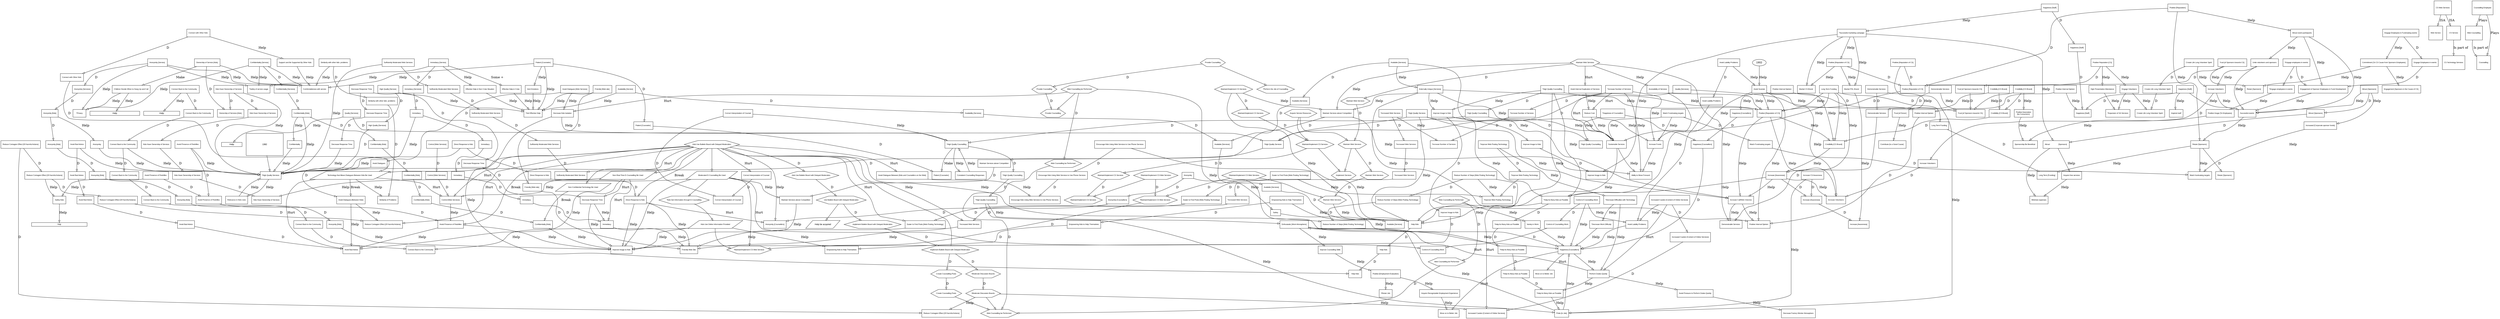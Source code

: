  digraph  RootGraph {
  node [color="#000000", fillcolor="#FFFFFF", fontname=Arial, style=filled];
  edge [color="#000000"];
  subgraph Connector {
      node [color="#000000", fillcolor="#FFFFFF", fontname=Arial, style=filled, shape=box];
      "Help" [width="1.290044254904", height="0", pos="2005.446313078,3254.04574788738", fontsize="10", label=Help];
      "Engage Employees in events" [width="0.816179286622626", height="0.490638069621911", pos="2143.8094488189,2474.97290033282", fontsize="8", label="Engage Employees in events"];
      "Attract event participants" [width="0.816179286622626", height="0.490638069621911", pos="2639.16377952756,2305.69752208577", fontsize="8", label="Attract event participants"];
      "Increase [Awareness]1" [width="0.816179286622626", height="0.490638069621911", pos="2527.22948743846,1654.68901814877", fontsize="8", label="Increase [Awareness]"];
      "Positive [Reputation of CS]" [width="0.816179286622626", height="0.490638069621911", pos="2494.0688575172,1713.45972681019", fontsize="8", label="Positive [Reputation of CS]"];
      "Happiness [Staff]" [width="0.816179286622626", height="0.490638069621911", pos="1480.20923784445,2576.60395715909", fontsize="8", label="Happiness [Staff]"];
      "Happiness [Staff]1" [width="0.816179286622626", height="0.490638069621911", pos="1615.58402912156,2454.62354957694", fontsize="8", label="Happiness [Staff]"];
      "Successful events" [width="0.816179286622626", height="0.490638069621911", pos="2524.39484176917,2318.14406542681", fontsize="8", label="Successful events"];
      "Happiness [Staff]2" [width="0.816179286622626", height="0.490638069621911", pos="1628.72261179873,2309.43327707183", fontsize="8", label="Happiness [Staff]"];
      "Happiness [Staff]3" [width="0.816179286622626", height="0.490638069621911", pos="2390.13049768697,2133.744136259", fontsize="8", label="Happiness [Staff]"];
      "Match Fundraising targets" [width="0.816179286622626", height="0.490638069621911", pos="2432.65018272634,1775.05432924029", fontsize="8", label="Match Fundraising targets"];
      "Trust [of Sponsors towards CS] 1" [width="0.816179286622626", height="0.490638069621911", pos="1832.16242757135,3058.65218551943", fontsize="8", label="Trust [of Sponsors towards CS] "];
      "Trust [of Sponsors towards CS] 2" [width="0.816179286622626", height="0.490638069621911", pos="1869.59169216287,2703.50791578656", fontsize="8", label="Trust [of Sponsors towards CS] "];
      "Increase Volunteers" [width="0.816179286622626", height="0.490638069621911", pos="2294.78854255657,2364.66062845288", fontsize="8", label="Increase Volunteers"];
      "Improve Image to Kids2" [width="0.816179286622626", height="0.490638069621911", pos="1556.81912048473,2906.45486190995", fontsize="8", label="Improve Image to Kids"];
      "Unite volunteers and sponsors" [width="0.816179286622626", height="0.490638069621911", pos="2632.40450156251,2402.07547484168", fontsize="8", label="Unite volunteers and sponsors"];
      "Inspired staff" [width="0.816179286622626", height="0.490638069621911", pos="2587.81282127214,2217.82350633774", fontsize="8", label="Inspired staff"];
      "Increased [Corporate sponsor funds]" [width="0.816179286622626", height="0.490638069621911", pos="2537.53207249012,2449.69999853162", fontsize="8", label="Increased [Corporate sponsor funds]"];
      "Attract [Sponsors]" [width="0.816179286622626", height="0.490638069621911", pos="2260.77279452507,2247.7850595213", fontsize="8", label="Attract [Sponsors]"];
      "Attract [Sponsors]1" [width="0.816179286622626", height="0.490638069621911", pos="1848.40765116881,2370.62346850345", fontsize="8", label="Attract [Sponsors]"];
      "Acquire free services" [width="0.816179286622626", height="0.490638069621911", pos="1247.08009211369,2657.79622363413", fontsize="8", label="Acquire free services"];
      "Positive Internal Opinion" [width="0.816179286622626", height="0.490638069621911", pos="1541.61124646899,2288.28056440551", fontsize="8", label="Positive Internal Opinion"];
      "Commitment [To CS Cause from Sponsors Employees] " [width="0.816179286622626", height="0.490638069621911", pos="1832.16242757135,2600.88486420669", fontsize="8", label="Commitment [To CS Cause from Sponsors Employees] "];
      "Engagement [Sponsors in the Cause of CS] " [width="0.816179286622626", height="0.490638069621911", pos="1977.00270391242,2569.04866535385", fontsize="8", label="Engagement [Sponsors in the Cause of CS] "];
      "Engage Employees in Fundraising events" [width="0.816179286622626", height="0.490638069621911", pos="1876.75410786172,2494.69278146163", fontsize="8", label="Engage Employees in Fundraising events"];
      "Create Life Long Volunteer Spirit" [width="0.816179286622626", height="0.490638069621911", pos="2325.96964491877,2190.43704964483", fontsize="8", label="Create Life Long Volunteer Spirit"];
      "Match Fundraising targets1" [width="0.816179286622626", height="0.490638069621911", pos="2327.05591738431,1746.9039726231", fontsize="8", label="Match Fundraising targets"];
      "Positive [Reputation of CS]1" [width="0.816179286622626", height="0.490638069621911", pos="2377.31688901326,1693.7008013972", fontsize="8", label="Positive [Reputation of CS]"];
      "Increase [Awareness]2" [width="0.816179286622626", height="0.490638069621911", pos="2439.35547169043,1649.67482330083", fontsize="8", label="Increase [Awareness]"];
      "Help1" [width="3.48450979331476", height="0", pos="1960.10597681468,1635.37014678478", fontsize="8", label=Help];
      "Help2" [width="3.13008710210651", height="0", pos="898.29867988195,1224.15057499", fontsize="10", label=Help];
      "Help3" [width="2.26007455608977", height="0", pos="897.210314210111,1250.20781349225", fontsize="10", label=Help];
      "Positive [Reputation of CS]2" [width="0.816179286622626", height="0.490638069621911", pos="2616.90215123028,703.55826624816", fontsize="8", label="Positive [Reputation of CS]"];
  }
  subgraph Evaluation {
      node [width="0.446885926439847", height="0", pos="12.9375,9.5625", color="#000000", fillcolor="#FFFFFF", fontname=Arial, fontsize="12", style=filled, sides="1", shape=polygon];
      "1902" [];
  }
  "CS Web Services" [width="0.875", height="0.875", pos="676.286718159413,2275.05576818272", fontsize="8", label="CS Web Services", shape=box];
  "Web Service" [width="0.875", height="0.875", pos="283.783464566929,2692.62978393075", fontsize="8", label="Web Service", shape=box];
  "CS Service" [width="0.875", height="0.875", pos="32.7,2680.29435085988", fontsize="8", label="CS Service", shape=box];
  "Moderated E-Counselling Be Used" [width="0.812499999999998", height="0.5", pos="518.76900162398,1968.59513826146", fontsize="8", label="Moderated E-Counselling Be Used", shape=parallelogram];
  "*Maintain/Implement CS Web Services" [width="0.78125", height="0.5", pos="462.268700787402,2255.42112251342", fontsize="8", label="*Maintain/Implement CS Web Services", sides="6", shape=polygon];
  "Kids Use Online Information Provided" [width="0.812499999999998", height="0.5", pos="159.796560679098,2026.28017763153", fontsize="8", label="Kids Use Online Information Provided", shape=parallelogram];
  "*Kids Get Information through E-Counselling" [width="0.78125", height="0.5", pos="160.921560679098,1905.24080755279", fontsize="8", label="*Kids Get Information through E-Counselling", sides="6", shape=polygon];
  "CS Technology Services" [width="0.875", height="0.875", pos="1015.12204724409,3188.69277605673", fontsize="8", label="CS Technology Services", shape=box];
  "*Maintain/Implement CS Web Services1" [width="0.78125", height="0.5", pos="350.399907135791,2505.33529574177", fontsize="8", label="*Maintain/Implement CS Web Services", sides="6", shape=polygon];
  "Maintain Web Services" [width="0.78125", height="0.5", pos="401.866442568862,2628.07545322209", fontsize="8", label="Maintain Web Services", sides="6", shape=polygon];
  "*Maintain/Implement CS Web Services2" [width="0.78125", height="0.5", pos="240.291639419255,2405.13057133232", fontsize="8", label="*Maintain/Implement CS Web Services", sides="6", shape=polygon];
  "Relevance in Kids Lives" [width="0.816179286622626", height="0.490638069621911", pos="995.884578801628,3091.11482330083", fontsize="8", label="Relevance in Kids Lives", shape=box];
  "*High Quality Services" [width="0.816179286622626", height="0.490638069621911", pos="858.897637795276,3181.16283317729", fontsize="8", label="*High Quality Services", shape=box];
  "*High Quality Services1" [width="0.816179286622626", height="0.490638069621911", pos="1506.90762442174,1484.85027799129", fontsize="8", label="*High Quality Services", shape=box];
  "Anonymity [Kids]" [width="0.816179286622626", height="0.490638069621911", pos="584.860956754384,3000.4061618835", fontsize="8", label="Anonymity [Kids]", shape=box];
  "Anonymity [Kids]1" [width="0.816179286622626", height="0.490638069621911", pos="448.7979646284,2804.8156107024", fontsize="8", label="Anonymity [Kids]", shape=box];
  "Anonymity [Kids]2" [width="0.816179286622626", height="0.490638069621911", pos="738.806522059538,2369.14397877869", fontsize="8", label="Anonymity [Kids]", shape=box];
  "Anonymity [Kids]3" [width="0.816179286622626", height="0.490638069621911", pos="532.03868666335,2257.72899652917", fontsize="8", label="Anonymity [Kids]", shape=box];
  "Anonymity [Kids]4" [width="0.816179286622626", height="0.490638069621911", pos="398.810340206657,2696.44397877869", fontsize="8", label="Anonymity [Kids]", shape=box];
  "Anonymity" [width="0.816179286622626", height="0.490638069621911", pos="606.102374077219,3063.50791578656", fontsize="8", label=Anonymity, shape=box];
  "Maintain/Implement CS Services" [width="0.78125", height="0.5", pos="588.510143356263,2851.16206739531", fontsize="8", label="Maintain/Implement CS Services", sides="6", shape=polygon];
  "Maintain/Implement CS Services1" [width="0.78125", height="0.5", pos="214.214763779528,2715.62112251342", fontsize="8", label="Maintain/Implement CS Services", sides="6", shape=polygon];
  "Non-Real Time E-Counselling Be Used" [width="0.812499999999998", height="0.5", pos="643.493411072799,1834.37466582051", fontsize="8", label="Non-Real Time E-Counselling Be Used", shape=parallelogram];
  "Avoid Bad Advice" [width="0.816179286622626", height="0.490638069621911", pos="449.833962253901,2152.84710676539", fontsize="8", label="Avoid Bad Advice", shape=box];
  "Technology that Allows Dialogues Between Kids Be Used" [width="0.812499999999998", height="0.5", pos="329.875300836578,1799.50852408823", fontsize="8", label="Technology that Allows Dialogues Between Kids Be Used", shape=parallelogram];
  "Avoid Bad Advice1" [width="0.816179286622626", height="0.490638069621911", pos="556.514500061471,2339.93372093862", fontsize="8", label="Avoid Bad Advice", shape=box];
  "Avoid Bad Advice2" [width="0.816179286622626", height="0.490638069621911", pos="694.649487438457,2713.45185279444", fontsize="8", label="Avoid Bad Advice", shape=box];
  "Avoid Bad Advice3" [width="0.816179286622626", height="0.490638069621911", pos="638.719224470919,2673.76681342436", fontsize="8", label="Avoid Bad Advice", shape=box];
  "Avoid Bad Advice4" [width="0.816179286622626", height="0.490638069621911", pos="565.018437069345,2619.90854570782", fontsize="8", label="Avoid Bad Advice", shape=box];
  "Decrease Response TIme" [width="0.816179286622626", height="0.490638069621911", pos="827.87783389515,2068.46283317729", fontsize="8", label="Decrease Response TIme", shape=box];
  "Decrease Response TIme1" [width="0.816179286622626", height="0.490638069621911", pos="475.223622047244,2321.26834498832", fontsize="8", label="Decrease Response TIme", shape=box];
  "Decrease Response TIme2" [width="0.816179286622626", height="0.490638069621911", pos="586.932952005386,2573.02976231115", fontsize="8", label="Decrease Response TIme", shape=box];
  "Decrease Response TIme3" [width="0.816179286622626", height="0.490638069621911", pos="666.303030745544,2636.91641972357", fontsize="8", label="Decrease Response TIme", shape=box];
  "Decrease Response TIme4" [width="0.816179286622626", height="0.490638069621911", pos="723.75859454966,2665.26287641648", fontsize="8", label="Decrease Response TIme", shape=box];
  "Sufficiently Moderated Web Services" [width="0.816179286622626", height="0.490638069621911", pos="612.444763029008,2804.16051421176", fontsize="8", label="Sufficiently Moderated Web Services", shape=box];
  "Sufficiently Moderated Web Services1" [width="0.816179286622626", height="0.490638069621911", pos="552.91720397389,2758.8061835031", fontsize="8", label="Sufficiently Moderated Web Services", shape=box];
  "Sufficiently Moderated Web Services2" [width="0.816179286622626", height="0.490638069621911", pos="465.043188225859,2697.75417175997", fontsize="8", label="Sufficiently Moderated Web Services", shape=box];
  "Control [Web Services]" [width="0.816179286622626", height="0.490638069621911", pos="684.073555179581,2096.80928987021", fontsize="8", label="Control [Web Services]", shape=box];
  "Avoid Presence of Pedofiles" [width="0.816179286622626", height="0.490638069621911", pos="251.009014997513,2071.38193153459", fontsize="8", label="Avoid Presence of Pedofiles", shape=box];
  "Avoid Presence of Pedofiles1" [width="0.801790430712888", height="0.481988351841355", pos="1484.74845788016,1548.21128585688", fontsize="8", label="Avoid Presence of Pedofiles", shape=box];
  "Avoid Presence of Pedofiles2" [width="0.816179286622626", height="0.490638069621911", pos="579.191665415801,2933.02976231115", fontsize="8", label="Avoid Presence of Pedofiles", shape=box];
  "Control [Web Services]1" [width="0.816179286622626", height="0.490638069621911", pos="564.61868666335,2442.72051421176", fontsize="8", label="Control [Web Services]", shape=box];
  "Control [Web Services]2" [width="0.816179286622626", height="0.490638069621911", pos="735.097177226825,2322.27075043223", fontsize="8", label="Control [Web Services]", shape=box];
  "Avoid Dialogues [Between Kids]" [width="0.816179286622626", height="0.490638069621911", pos="218.429014997512,1965.76049259216", fontsize="8", label="Avoid Dialogues [Between Kids]", shape=box];
  "Avoid Dialogues" [width="0.816179286622626", height="0.490638069621911", pos="99.0485960506981,1371.46445121963", fontsize="8", label="Avoid Dialogues", shape=box];
  "Encourage Kids Using Web Services to Use Phone Services" [width="0.816179286622626", height="0.490638069621911", pos="1462.58929133858,1932.72429373932", fontsize="8", label="Encourage Kids Using Web Services to Use Phone Services", shape=box];
  "Encourage Kids Using Web Services to Use Phone Services1" [width="0.816179286622626", height="0.490638069621911", pos="191.481455942394,2123.71574656312", fontsize="8", label="Encourage Kids Using Web Services to Use Phone Services", shape=box];
  "*Maintain/Implement CS Web Services3" [width="0.78125", height="0.5", pos="137.80148193894,2545.87072881264", fontsize="8", label="*Maintain/Implement CS Web Services", sides="6", shape=polygon];
  "Maintain/Implement CS Services2" [width="0.78125", height="0.5", pos="100.951088238153,2665.91797290712", fontsize="8", label="Maintain/Implement CS Services", sides="6", shape=polygon];
  "*Increased Web Services" [width="0.816179286622626", height="0.490638069621911", pos="640.791219721922,2751.61243947651", fontsize="8", label="*Increased Web Services", shape=box];
  "*Increase Number of Services" [width="0.816179286622626", height="0.490638069621911", pos="1088.66523546995,2779.95889616942", fontsize="8", label="*Increase Number of Services", shape=box];
  "*Increased Web Services1" [width="0.816179286622626", height="0.490638069621911", pos="590.530248092967,2714.10694928508", fontsize="8", label="*Increased Web Services", shape=box];
  "*Increased Web Services2" [width="0.816179286622626", height="0.490638069621911", pos="528.168043368557,2662.42823074719", fontsize="8", label="*Increased Web Services", shape=box];
  "*Increased Web Services3" [width="0.816179286622626", height="0.490638069621911", pos="798.495379576736,2385.94314813792", fontsize="8", label="*Increased Web Services", shape=box];
  "*Increased Web Services4" [width="0.801790430712888", height="0.490638069621911", pos="756.493693350116,1735.49909688893", fontsize="8", label="*Increased Web Services", shape=box];
  "Avoid Dialogues Between [Kids and Counsellors on the Web]" [width="0.816179286622626", height="0.490638069621911", pos="388.507755154993,1983.42346309855", fontsize="8", label="Avoid Dialogues Between [Kids and Counsellors on the Web]", shape=box];
  "Reduce Contagion Effect [Of Harmful Actions]" [width="0.816179286622626", height="0.490638069621911", pos="358.089303211077,2135.83923274964", fontsize="8", label="Reduce Contagion Effect [Of Harmful Actions]", shape=box];
  "Direct Response to Kids" [width="0.816179286622626", height="0.490638069621911", pos="853.228346456693,2325.09984105131", fontsize="8", label="Direct Response to Kids", shape=box];
  "Direct Response to Kids1" [width="0.816179286622626", height="0.490638069621911", pos="811.232859891696,1884.29531736137", fontsize="8", label="Direct Response to Kids", shape=box];
  "Direct Response to Kids2" [width="0.816179286622626", height="0.490638069621911", pos="856.587190600358,2638.9661618835", fontsize="8", label="Direct Response to Kids", shape=box];
  "Maintain Services above Competition" [width="0.816179286622626", height="0.490638069621911", pos="1462.58929133858,1847.68492366058", fontsize="8", label="Maintain Services above Competition", shape=box];
  "Maintain Services above Competition1" [width="0.816179286622626", height="0.490638069621911", pos="412.583818147119,2203.08582530328", fontsize="8", label="Maintain Services above Competition", shape=box];
  "Anonymity [Counsellors]" [width="0.816179286622626", height="0.490638069621911", pos="811.632610297691,1650.45972681019", fontsize="8", label="Anonymity [Counsellors]", shape=box];
  "Anonymity [Counsellors]1" [width="0.816179286622626", height="0.490638069621911", pos="988.091338582677,1480.49117963399", fontsize="8", label="Anonymity [Counsellors]", shape=box];
  "Control of Counselling Work" [width="0.866141732283465", height="0.472270004392605", pos="395.650393700787,1298.41260645109", fontsize="8", label="Control of Counselling Work", shape=box];
  "Control of Counselling Work1" [width="0.866141732283465", height="0.472270004392605", pos="227.295852017681,1825.4290086545", fontsize="8", label="Control of Counselling Work", shape=box];
  "Reduce Contagion Effect [Of Harmful Actions]1" [width="0.816179286622626", height="0.490638069621911", pos="1463.62528896408,1661.90850246863", fontsize="8", label="Reduce Contagion Effect [Of Harmful Actions]", shape=box];
  "Correct Interpretation of Counsel" [width="0.816179286622626", height="0.490638069621911", pos="289.295156729796,1583.08332723783", fontsize="8", label="Correct Interpretation of Counsel", shape=box];
  "Correct Interpretation of Counsel1" [width="0.816179286622626", height="0.490638069621911", pos="272.724632295759,1321.75102215367", fontsize="8", label="Correct Interpretation of Counsel", shape=box];
  "Immediacy" [width="0.816179286622626", height="0.490638069621911", pos="700.31877877704,3137.12425050013", fontsize="8", label=Immediacy, shape=box];
  "Immediacy1" [width="0.816179286622626", height="0.490638069621911", pos="782.523503186489,2519.17149459462", fontsize="8", label=Immediacy, shape=box];
  "Immediacy2" [width="0.816179286622626", height="0.490638069621911", pos="436.696731532945,2447.65025637169", fontsize="8", label=Immediacy, shape=box];
  "Maintain Web Services1" [width="0.78125", height="0.5", pos="924.397229970437,2791.04490204098", fontsize="8", label="Maintain Web Services", sides="6", shape=polygon];
  "Maintain Web Services2" [width="0.78125", height="0.5", pos="713.234552805082,2581.87072881264", fontsize="8", label="Maintain Web Services", sides="6", shape=polygon];
  "Immediacy3" [width="0.816179286622626", height="0.490638069621911", pos="340.681678789334,2310.14726424571", fontsize="8", label=Immediacy, shape=box];
  "Immediacy4" [width="0.816179286622626", height="0.490638069621911", pos="655.727098486668,1969.2502347521", fontsize="8", label=Immediacy, shape=box];
  "Maintain Web Services3" [width="0.702509842519683", height="0.449606299212597", pos="1507.94362204724,1338.92584692287", fontsize="8", label="Maintain Web Services", sides="6", shape=polygon];
  "Maintain/Implement CS Services3" [width="0.78125", height="0.5", pos="1507.72216535433,1393.80458708035", fontsize="8", label="Maintain/Implement CS Services", sides="6", shape=polygon];
  "Implement Services" [width="0.78125", height="0.5", pos="914.494395324767,2975.88647684413", fontsize="8", label="Implement Services", sides="6", shape=polygon];
  "Anonymity [Services] " [width="0.816179286622626", height="0.490638069621911", pos="1300.5905630536,1295.99921113005", fontsize="8", label="Anonymity [Services] ", shape=box];
  "Empowering Kids to Help Themselves" [width="0.816179286622626", height="0.490638069621911", pos="252.807663041303,2176.26382129837", fontsize="8", label="Empowering Kids to Help Themselves", shape=box];
  "Empowering Kids to Help Themselves1" [width="0.816179286622626", height="0.490638069621911", pos="1472.89187639025,1758.28645522454", fontsize="8", label="Empowering Kids to Help Themselves", shape=box];
  "Similarity of Problems" [width="0.816179286622626", height="0.490638069621911", pos="218.791915009807,1721.19606152375", fontsize="8", label="Similarity of Problems", shape=box];
  "Similarity with other kids  problems " [width="0.816179286622626", height="0.490638069621911", pos="1137.2171118602,1304.50314813792", fontsize="8", label="Similarity with other kids  problems ", shape=box];
  "Non-Confidential Technology Be Used" [width="0.812499999999998", height="0.5", pos="558.454040994058,1795.68175243468", fontsize="8", label="Non-Confidential Technology Be Used", shape=parallelogram];
  "Confidentiality [Kids]" [width="0.816179286622626", height="0.490638069621911", pos="701.717676414835,1935.31893940861", fontsize="8", label="Confidentiality [Kids]", shape=box];
  "Confidentiality [Kids]1" [width="0.816179286622626", height="0.490638069621911", pos="671.972322084127,2362.61088629295", fontsize="8", label="Confidentiality [Kids]", shape=box];
  "Confidentiality [Kids]2" [width="0.816179286622626", height="0.490638069621911", pos="599.034185100841,2530.51007727178", fontsize="8", label="Confidentiality [Kids]", shape=box];
  "Confidentiality [Kids]3" [width="0.816179286622626", height="0.490638069621911", pos="977.07805674209,2600.72112251342", fontsize="8", label="Confidentiality [Kids]", shape=box];
  "Confidentiality [Kids]4" [width="0.816179286622626", height="0.490638069621911", pos="1018.56174415596,2689.2502347521", fontsize="8", label="Confidentiality [Kids]", shape=box];
  "Confidentiality" [width="0.816179286622626", height="0.490638069621911", pos="664.231035494542,3039.43610476294", fontsize="8", label=Confidentiality, shape=box];
  "Available [Services] " [width="0.816179286622626", height="0.490638069621911", pos="1975.90932995814,1034.55671306461", fontsize="8", label="Available [Services] ", shape=box];
  "Available [Services] 1" [width="0.816179286622626", height="0.490638069621911", pos="684.073555179581,2818.33374255822", fontsize="8", label="Available [Services] ", shape=box];
  "Available [Services] 2" [width="0.816179286622626", height="0.490638069621911", pos="490.917899261775,2587.94253983626", fontsize="8", label="Available [Services] ", shape=box];
  "Available [Services] 3" [width="0.816179286622626", height="0.490638069621911", pos="458.700799274069,2534.73936861036", fontsize="8", label="Available [Services] ", shape=box];
  "Acquire Service Resources" [width="0.78125", height="0.5", pos="904.030511811024,2839.35813038744", fontsize="8", label="Acquire Service Resources", sides="6", shape=polygon];
  "Kids Have Ownership of Services" [width="0.816179286622626", height="0.490638069621911", pos="437.05963154524,2021.01340597799", fontsize="8", label="Kids Have Ownership of Services", shape=box];
  "Kids Have Ownership of Services1" [width="0.816179286622626", height="0.490638069621911", pos="179.618674790856,2330.76913238989", fontsize="8", label="Kids Have Ownership of Services", shape=box];
  "Kids Have Ownership of Services2" [width="0.816179286622626", height="0.490638069621911", pos="164.570747280977,2626.88803002769", fontsize="8", label="Kids Have Ownership of Services", shape=box];
  "Kids Have Ownership of Services3" [width="0.816179286622626", height="0.490638069621911", pos="374.334526808536,2802.63606152375", fontsize="8", label="Kids Have Ownership of Services", shape=box];
  "Kids Have Ownership of Services4" [width="0.816179286622626", height="0.490638069621911", pos="584.860956754384,2893.34472294107", fontsize="8", label="Kids Have Ownership of Services", shape=box];
  "Improve Image to Kids" [width="0.816179286622626", height="0.490638069621911", pos="731.306536038521,2169.43007871397", fontsize="8", label="Improve Image to Kids", shape=box];
  "Improve Image to Kids1" [width="0.816179286622626", height="0.490638069621911", pos="1512.57691576032,1439.49594728263", fontsize="8", label="Improve Image to Kids", shape=box];
  "Connect Back to the Community" [width="0.816179286622626", height="0.490638069621911", pos="324.948254343003,2223.05259695682", fontsize="8", label="Connect Back to the Community", shape=box];
  "Connect Back to the Community1" [width="0.816179286622626", height="0.490638069621911", pos="71.0274401943628,2608.56996303066", fontsize="8", label="Connect Back to the Community", shape=box];
  "Connect Back to the Community2" [width="0.816179286622626", height="0.490638069621911", pos="128.595052743611,2296.7533843584", fontsize="8", label="Connect Back to the Community", shape=box];
  "Connect Back to the Community3" [width="0.816179286622626", height="0.490638069621911", pos="786.120799274069,2466.83767956609", fontsize="8", label="Connect Back to the Community", shape=box];
  "Connect Back to the Community4" [width="0.816179286622626", height="0.490638069621911", pos="1128.35027484003,2829.67232523538", fontsize="8", label="Connect Back to the Community", shape=box];
  "High Quality [Services] " [width="0.816179286622626", height="0.490638069621911", pos="1321.10618035184,1230.93216775507", fontsize="8", label="High Quality [Services] ", shape=box];
  "Immediacy [Services] " [width="0.816179286622626", height="0.490638069621911", pos="1223.69222997044,1287.62508114089", fontsize="8", label="Immediacy [Services] ", shape=box];
  "Availability [Services] " [width="0.816179286622626", height="0.490638069621911", pos="1341.71135045517,1196.91641972357", fontsize="8", label="Availability [Services] ", shape=box];
  "Confidentiality [Services] " [width="0.816179286622626", height="0.490638069621911", pos="1372.12980239909,1158.54157333477", fontsize="8", label="Confidentiality [Services] ", shape=box];
  "Ownership of Services [Kids] " [width="0.816179286622626", height="0.490638069621911", pos="1396.9685158095,1116.10634098341", fontsize="8", label="Ownership of Services [Kids] ", shape=box];
  "Connect Back to the Community " [width="0.816179286622626", height="0.490638069621911", pos="1445.83058980066,1094.86917562908", fontsize="8", label="Connect Back to the Community ", shape=box];
  "Connect with Other Kids " [width="0.816179286622626", height="0.490638069621911", pos="535.584029121564,1140.33369931903", fontsize="8", label="Connect with Other Kids ", shape=box];
  "Friendly Web Site" [width="0.816179286622626", height="0.490638069621911", pos="910.845208722888,1898.38409301981", fontsize="8", label="Friendly Web Site", shape=box];
  "Friendly [Web site] " [width="0.816179286622626", height="0.490638069621911", pos="1001.15411973422,1321.51102215367", fontsize="8", label="Friendly [Web site] ", shape=box];
  "Reduce Number of Steps [Web Posting Technology]" [width="0.905511811023615", height="0.490638069621911", pos="408.406299212598,1377.13374255822", fontsize="8", label="Reduce Number of Steps [Web Posting Technology]", shape=box];
  "Reduce Number of Steps [Web Posting Technology]1" [width="0.905511811023615", height="0.490638069621911", pos="286.823411072799,1646.84017763153", fontsize="8", label="Reduce Number of Steps [Web Posting Technology]", shape=box];
  "Easier to Find Posts [Web Posting Technology]" [width="0.816179286622626", height="0.490638069621911", pos="201.095840145186,1337.44870318814", fontsize="8", label="Easier to Find Posts [Web Posting Technology]", shape=box];
  "Easier to Find Posts [Web Posting Technology]1" [width="0.816179286622626", height="0.490638069621911", pos="133.389644918772,1863.05815200704", fontsize="8", label="Easier to Find Posts [Web Posting Technology]", shape=box];
  "Kids Use Bulletin Board with Delayed Moderation" [width="0.78125", height="0.5", pos="501.079040994059,1579.25655558429", fontsize="8", label="Kids Use Bulletin Board with Delayed Moderation", sides="6", shape=polygon];
  "Kids Use Bulletin Board with Delayed Moderation1" [width="0.78125", height="0.5", pos="404.375787401575,1174.68647684413", fontsize="8", label="Kids Use Bulletin Board with Delayed Moderation", sides="6", shape=polygon];
  "Implement Bulletin Board with Delayed Moderation" [width="0.78125", height="0.5", pos="557.771954379885,1512.21718550555", fontsize="8", label="Implement Bulletin Board with Delayed Moderation", sides="6", shape=polygon];
  "Implement Bulletin Board with Delayed Moderation1" [width="0.78125", height="0.5", pos="534.769488188977,1218.05655558429", fontsize="8", label="Implement Bulletin Board with Delayed Moderation", sides="6", shape=polygon];
  "!Moderate Discussion Boards" [width="0.78125", height="0.5", pos="669.722033120043,1419.07639810398", fontsize="8", label="!Moderate Discussion Boards", sides="6", shape=polygon];
  "Create Counselling Posts" [width="0.78125", height="0.5", pos="510.538962253901,1396.39923274965", fontsize="8", label="Create Counselling Posts", sides="6", shape=polygon];
  "Sufficiently Moderated Web Services3" [width="0.816179286622626", height="0.490638069621911", pos="608.574119734216,2359.77624062366", fontsize="8", label="Sufficiently Moderated Web Services", shape=box];
  "Sufficiently Moderated Web Services4" [width="0.816179286622626", height="0.490638069621911", pos="570.687728407927,1923.24080755279", fontsize="8", label="Sufficiently Moderated Web Services", shape=box];
  "Retain [Sponsors] " [width="0.816179286622626", height="0.490638069621911", pos="2329.86006536662,2425.71264019601", fontsize="8", label="Retain [Sponsors] ", shape=box];
  "Long Term [Funding] " [width="0.816179286622626", height="0.490638069621911", pos="2483.36828109007,2509.78979629021", fontsize="8", label="Long Term [Funding] ", shape=box];
  "Credibility [CS Brand] " [width="0.816179286622626", height="0.490638069621911", pos="1672.65961967274,3359.25971059549", fontsize="8", label="Credibility [CS Brand] ", shape=box];
  "Positive Association\n[by Consumers] " [width="0.816179286622626", height="0.490638069621911", pos="1460.06119447589,3231.70065547738", fontsize="8", label="Positive Association\n[by Consumers] ", shape=box];
  "Sponsorship Be Beneficial " [width="0.816179286622626", height="0.490638069621911", pos="1474.23442282235,3376.92268110188", fontsize="8", label="Sponsorship Be Beneficial ", shape=box];
  "Retain [Sponsors] 1" [width="0.816179286622626", height="0.490638069621911", pos="2130.45489526329,2579.95970596542", fontsize="8", label="Retain [Sponsors] ", shape=box];
  "Demonstrable Services " [width="0.816179286622626", height="0.490638069621911", pos="1551.85984251968,3375.6124881206", fontsize="8", label="Demonstrable Services ", shape=box];
  "Demonstrable Services 1" [width="0.816179286622626", height="0.490638069621911", pos="2693.51203387056,1588.20771506706", fontsize="8", label="Demonstrable Services ", shape=box];
  "Positive Image [To Employees] " [width="0.816179286622626", height="0.490638069621911", pos="1549.27673153295,3208.07484492042", fontsize="8", label="Positive Image [To Employees] ", shape=box];
  "Credibility [CS Brand] 1" [width="0.816179286622626", height="0.490638069621911", pos="2265.80583864415,1860.22350633774", fontsize="8", label="Credibility [CS Brand] ", shape=box];
  " Quality [Services] " [width="0.816179286622626", height="0.490638069621911", pos="1415.46951418552,3309.54628152953", fontsize="8", label=" Quality [Services] ", shape=box];
  "Trust [of Sponsors towards CS] " [width="0.816179286622626", height="0.490638069621911", pos="1701.00607636566,3260.04711217029", fontsize="8", label="Trust [of Sponsors towards CS] ", shape=box];
  "*Engage employees in events" [width="0.816179286622626", height="0.490638069621911", pos="1672.65961967274,3196.16045475787", fontsize="8", label="*Engage employees in events", shape=box];
  "*Engage employees in events1" [width="0.816179286622626", height="0.490638069621911", pos="2212.58381814712,2812.53464420092", fontsize="8", label="*Engage employees in events", shape=box];
  "Engagement of Sponsor Employees in Fund Development" [width="0.816179286622626", height="0.490638069621911", pos="2433.68618035184,2547.60240397554", fontsize="8", label="Engagement of Sponsor Employees in Fund Development", shape=box];
  "Credibility [CS Brand] 2" [width="0.816179286622626", height="0.490638069621911", pos="1905.10056455463,3302.56679720966", fontsize="8", label="Credibility [CS Brand] ", shape=box];
  "Quality [Services] " [width="0.816179286622626", height="0.490638069621911", pos="1905.10056455463,3263.53685433022", fontsize="8", label="Quality [Services] ", shape=box];
  "Demonstrable Services 2" [width="0.816179286622626", height="0.490638069621911", pos="1952.5590669906,3215.05432924029", fontsize="8", label="Demonstrable Services ", shape=box];
  "Trust [of Donor] " [width="0.816179286622626", height="0.490638069621911", pos="2044.7608527682,3291.88331102314", fontsize="8", label="Trust [of Donor] ", shape=box];
  "Contribute [to a Good Cause] " [width="0.816179286622626", height="0.490638069621911", pos="1922.4139622539,3367.47009889138", fontsize="8", label="Contribute [to a Good Cause] ", shape=box];
  "Market PHL Brand " [width="0.816179286622626", height="0.490638069621911", pos="1572.02834645669,2832.09897801773", fontsize="8", label="Market PHL Brand ", shape=box];
  "Increase [Awareness]" [width="0.816179286622626", height="0.490638069621911", pos="1441.0359976255,2909.47594265256", fontsize="8", label="Increase [Awareness]", shape=box];
  "Positive [Reputation of CS] " [width="0.816179286622626", height="0.490638069621911", pos="1360.46591888534,2572.75685355539", fontsize="8", label="Positive [Reputation of CS] ", shape=box];
  "Market CS Brand " [width="0.816179286622626", height="0.490638069621911", pos="1317.94623384597,2721.68288104655", fontsize="8", label="Market CS Brand ", shape=box];
  "*Successful marketing campaign" [width="0.816179286622626", height="0.490638069621911", pos="1429.18561579721,2778.51889616942", fontsize="8", label="*Successful marketing campaign", shape=box];
  "Positive [Reputation] " [width="0.816179286622626", height="0.490638069621911", pos="2411.30213935778,2238.97621900407", fontsize="8", label="Positive [Reputation] ", shape=box];
  "Attract                 [Sponsors] " [width="0.816179286622626", height="0.490638069621911", pos="1544.71788738928,2597.61356808837", fontsize="8", label="Attract                 [Sponsors] ", shape=box];
  "Minimize expenses" [width="0.816179286622626", height="0.490638069621911", pos="1542.64589213828,2753.5190798994", fontsize="8", label="Minimize expenses", shape=box];
  "Match fundraising targets" [width="0.816179286622626", height="0.490638069621911", pos="2591.08481652314,2519.00239471541", fontsize="8", label="Match fundraising targets", shape=box];
  "Retain [Sponsors] 2" [width="0.816179286622626", height="0.490638069621911", pos="1974.93070866142,2668.26126377904", fontsize="8", label="Retain [Sponsors] ", shape=box];
  "Increase Volunteers1" [width="0.816179286622626", height="0.481539507251901", pos="2597.13408111466,1626.91010970117", fontsize="8", label="Increase Volunteers", shape=box];
  "Long Term Funding" [width="0.816179286622626", height="0.490638069621911", pos="2381.2636606668,1906.88803002769", fontsize="8", label="Long Term Funding", shape=box];
  "Improve Image to Kids3" [width="0.816179286622626", height="0.490638069621911", pos="2060.6233992003,1888.68015601194", fontsize="8", label="Improve Image to Kids", shape=box];
  "Positive Internal Opinion1" [width="0.816179286622626", height="0.490638069621911", pos="2632.43499924948,1194.14806711129", fontsize="8", label="Positive Internal Opinion", shape=box];
  "Create Life Long Volunteer Spirit1" [width="0.816179286622626", height="0.490638069621911", pos="2699.18132520915,1961.07075043223", fontsize="8", label="Create Life Long Volunteer Spirit", shape=box];
  "Reduce Contagion Effect [Of Harmful Actions]2" [width="0.816179286622626", height="0.490638069621911", pos="2627.55253305857,1072.30220325603", fontsize="8", label="Reduce Contagion Effect [Of Harmful Actions]", shape=box];
  "Reduce Contagion Effect [Of Harmful Actions]3" [width="0.816179286622626", height="0.490638069621911", pos="1848.71317485233,1343.53309101736", fontsize="8", label="Reduce Contagion Effect [Of Harmful Actions]", shape=box];
  "Avoid Liability Problems" [width="0.816179286622626", height="0.490638069621911", pos="2493.0328598917,1436.97464420092", fontsize="8", label="Avoid Liability Problems", shape=box];
  "Avoid Liability Problems1" [width="0.816179286622626", height="0.490638069621911", pos="2514.16670628692,1049.6250379017", fontsize="8", label="Avoid Liability Problems", shape=box];
  "Help Kids" [width="0.816179286622626", height="0.490638069621911", pos="2029.41812210872,1757.58745880962", fontsize="8", label="Help Kids", shape=box];
  "Help Kids1" [width="0.816179286622626", height="0.490638069621911", pos="2610.54465904282,1014.29909688893", fontsize="8", label="Help Kids", shape=box];
  "*High Quality Counselling" [width="0.788915956329141", height="0.474248989470157", pos="2492.97834215676,1379.69172392963", fontsize="8", label="*High Quality Counselling", shape=box];
  "*High Quality Counselling1" [width="0.788915956329141", height="0.474248989470157", pos="2634.71062562133,1376.79198865516", fontsize="8", label="*High Quality Counselling", shape=box];
  "*Help As Many Kids as Possible" [width="0.816179286622626", height="0.490638069621911", pos="2171.15040557328,1707.87402974366", fontsize="8", label="*Help As Many Kids as Possible", shape=box];
  "*Help As Many Kids as Possible1" [width="0.816179286622626", height="0.490638069621911", pos="2506.42541969733,1201.38571106215", fontsize="8", label="*Help As Many Kids as Possible", shape=box];
  "*High Quality Services2" [width="0.816179286622626", height="0.490638069621911", pos="1913.91002524603,1232.32681342436", fontsize="8", label="*High Quality Services", shape=box];
  "Avoid Presence of Pedofiles3" [width="0.816179286622626", height="0.490638069621911", pos="1901.53544494336,1286.18508114089", fontsize="8", label="Avoid Presence of Pedofiles", shape=box];
  "Encourage Kids Using Web Services to Use Phone Services2" [width="0.816179286622626", height="0.490638069621911", pos="1930.20552368352,1658.37486038443", fontsize="8", label="Encourage Kids Using Web Services to Use Phone Services", shape=box];
  "*Increase Number of Services1" [width="0.816179286622626", height="0.490638069621911", pos="2253.03150793549,1138.78350633774", fontsize="8", label="*Increase Number of Services", shape=box];
  "*Increase Number of Services2" [width="0.816179286622626", height="0.490638069621911", pos="1506.90762442174,1282.06598278359", fontsize="8", label="*Increase Number of Services", shape=box];
  "Maintain Services above Competition2" [width="0.816179286622626", height="0.490638069621911", pos="1888.72183626965,1594.48820297201", fontsize="8", label="Maintain Services above Competition", shape=box];
  "Maintain Web Services4" [width="0.702509842519683", height="0.449606299212597", pos="2063.92478902555,1125.26537448193", fontsize="8", label="Maintain Web Services", sides="6", shape=polygon];
  "Maintain/Implement CS Services4" [width="0.78125", height="0.5", pos="2018.57045831689,1156.44647684413", fontsize="8", label="Maintain/Implement CS Services", sides="6", shape=polygon];
  "Empowering Kids to Help Themselves2" [width="0.816179286622626", height="0.490638069621911", pos="1861.41137720224,1530.81580526632", fontsize="8", label="Empowering Kids to Help Themselves", shape=box];
  "Available [Services] 4" [width="0.816179286622626", height="0.490638069621911", pos="2379.11553705705,1186.9543230847", fontsize="8", label="Available [Services] ", shape=box];
  "Credibility [CS Brand] 3" [width="0.816179286622626", height="0.490638069621911", pos="2244.08854255657,1778.74017147595", fontsize="8", label="Credibility [CS Brand] ", shape=box];
  "Improve Image to Kids4" [width="0.816179286622626", height="0.490638069621911", pos="1960.62397562743,1190.65832495136", fontsize="8", label="Improve Image to Kids", shape=box];
  "Long Term Funding1" [width="0.816179286622626", height="0.490638069621911", pos="2156.97717722683,1789.42365766247", fontsize="8", label="Long Term Funding", shape=box];
  "Sustainable Services" [width="0.816179286622626", height="0.490638069621911", pos="2148.14961817171,1592.32681342436", fontsize="8", label="Sustainable Services", shape=box];
  "Externally Unique [Services]" [width="0.816179286622626", height="0.490638069621911", pos="1978.07087801423,1510.77718550555", fontsize="8", label="Externally Unique [Services]", shape=box];
  "Avoid Scandal" [width="0.816179286622626", height="0.490638069621911", pos="2297.62318822586,1471.74724262611", fontsize="8", label="Avoid Scandal", shape=box];
  "Reduce Cost" [width="0.816179286622626", height="0.490638069621911", pos="2302.25648193894,1380.38348471815", fontsize="8", label="Reduce Cost", shape=box];
  "Increase Funds" [width="0.816179286622626", height="0.490638069621911", pos="2129.66671815941,1474.12289188049", fontsize="8", label="Increase Funds", shape=box];
  "Ability to Move Forward" [width="0.816179286622626", height="0.490638069621911", pos="2065.18224334397,1607.15513826146", fontsize="8", label="Ability to Move Forward", shape=box];
  "Accessibility of Services" [width="0.816179286622626", height="0.490638069621911", pos="2185.32363391974,1410.23623446807", fontsize="8", label="Accessibility of Services", shape=box];
  "Increase Volunteers2" [width="0.816179286622626", height="0.490638069621911", pos="2482.96142919533,1573.33549030569", fontsize="8", label="Increase Volunteers", shape=box];
  "Increase Call/Web Volumes" [width="0.816179286622626", height="0.490638069621911", pos="2076.52082602113,1314.53153783381", fontsize="8", label="Increase Call/Web Volumes", shape=box];
  "Demonstrable Services 3" [width="0.816179286622626", height="0.490638069621911", pos="2499.20665279279,1523.62206123972", fontsize="8", label="Demonstrable Services ", shape=box];
  "Safety Kids" [width="0.816179286622626", height="0.490638069621911", pos="1888.72183626965,1403.25675014821", fontsize="8", label="Safety Kids", shape=box];
  "Avoid Internal Duplication of Services" [width="0.816179286622626", height="0.490638069621911", pos="2146.35097012792,1128.75511664186", fontsize="8", label="Avoid Internal Duplication of Services", shape=box];
  "Positive Internal Opinion2" [width="0.816179286622626", height="0.490638069621911", pos="1847.23814885578,1459.94966353403", fontsize="8", label="Positive Internal Opinion", shape=box];
  "Friendly [Web site] 1" [width="0.816179286622626", height="0.490638069621911", pos="993.686180351843,847.470098891377", fontsize="8", label="Friendly [Web site] ", shape=box];
  "Availability [Service] " [width="0.816179286622626", height="0.490638069621911", pos="1080.58531421011,1135.49531349225", fontsize="8", label="Availability [Service] ", shape=box];
  "High Quality [Service] " [width="0.816179286622626", height="0.490638069621911", pos="1062.58531421011,1165.87031349225", fontsize="8", label="High Quality [Service] ", shape=box];
  "Anonymity [Service] " [width="0.816179286622626", height="0.490638069621911", pos="1038.96031421011,1207.49531349225", fontsize="8", label="Anonymity [Service] ", shape=box];
  "Confidentiality [Service] " [width="0.816179286622626", height="0.490638069621911", pos="1099.71031421011,1090.49531349225", fontsize="8", label="Confidentiality [Service] ", shape=box];
  "Immediacy [Service] " [width="0.816179286622626", height="0.490638069621911", pos="1007.46031421011,1241.24531349225", fontsize="8", label="Immediacy [Service] ", shape=box];
  "Effective Help in Crisis" [width="0.816179286622626", height="0.490638069621911", pos="753.210314210111,1026.37031349225", fontsize="8", label="Effective Help in Crisis", shape=box];
  "Effective Help in Non Crisis Situation" [width="0.816179286622626", height="0.490638069621911", pos="831.960314210111,1020.74531349225", fontsize="8", label="Effective Help in Non Crisis Situation", shape=box];
  "*Get Effective Help" [width="0.816179286622626", height="0.490638069621911", pos="901.710314210111,1288.49531349225", fontsize="8", label="*Get Effective Help", shape=box];
  "*Safety of service usage" [width="0.816179286622626", height="0.490638069621911", pos="786.960314210111,1259.17031349225", fontsize="8", label="*Safety of service usage", shape=box];
  "Connect with Other Kids 1" [width="0.816179286622626", height="0.490638069621911", pos="833.085314210111,831.670313492254", fontsize="8", label="Connect with Other Kids ", shape=box];
  "Support and Be Supported By Other Kids " [width="0.816179286622626", height="0.490638069621911", pos="845.460314210111,927.370313492254", fontsize="8", label="Support and Be Supported By Other Kids ", shape=box];
  "*Privacy" [width="0.816179286622626", height="0.490638069621911", pos="731.835314210111,1215.29531349225", fontsize="8", label="*Privacy", shape=box];
  "Ownership of Service [Kids] " [width="0.816179286622626", height="0.490638069621911", pos="1107.58531421011,1049.99531349225", fontsize="8", label="Ownership of Service [Kids] ", shape=box];
  "Connect Back to the Community 1" [width="0.816179286622626", height="0.490638069621911", pos="1100.83531421011,1008.29531349225", fontsize="8", label="Connect Back to the Community ", shape=box];
  "Children Decide When to Hang Up and Call" [width="0.816179286622626", height="0.490638069621911", pos="889.335314210111,1003.87031349225", fontsize="8", label="Children Decide When to Hang Up and Call", shape=box];
  "Similarity with other kids  problems 1" [width="0.816179286622626", height="0.490638069621911", pos="1088.46031421011,963.295313492254", fontsize="8", label="Similarity with other kids  problems ", shape=box];
  "Patient [Counselor] " [width="0.816179286622626", height="0.490638069621911", pos="1061.46031421011,910.420313492254", fontsize="8", label="Patient [Counselor] ", shape=box];
  "Patient [Counselor] 1" [width="0.816179286622626", height="0.490638069621911", pos="529.124027620526,773.441763244482", fontsize="8", label="Patient [Counselor] ", shape=box];
  "Vent Emotions " [width="0.816179286622626", height="0.490638069621911", pos="910.710314210111,847.495313492254", fontsize="8", label="Vent Emotions ", shape=box];
  "Comfortableness with service " [width="0.816179286622626", height="0.490638069621911", pos="696.811035494542,1138.78350633774", fontsize="8", label="Comfortableness with service ", shape=box];
  "Use Bulletin Board with Delayed Moderation" [width="0.78125", height="0.5", pos="711.452859891696,908.507342985865", fontsize="8", label="Use Bulletin Board with Delayed Moderation", sides="6", shape=polygon];
  "Help be acquired" [width="0.812499999999998", height="0.5", pos="769.952859891696,969.332342985865", fontsize="10", label="Help be acquired", shape=parallelogram];
  "Web Counselling be Performed" [width="0.78125", height="0.5", pos="440.115733907445,459.788219937396", fontsize="8", label="Web Counselling be Performed", sides="6", shape=polygon];
  "Provide Counselling" [width="0.78125", height="0.5", pos="281.570458316893,618.209479779916", fontsize="8", label="Provide Counselling", sides="6", shape=polygon];
  "Web Counselling be Performed1" [width="0.78125", height="0.5", pos="924.397229970437,386.414980781141", fontsize="8", label="Web Counselling be Performed", sides="6", shape=polygon];
  "Provide Counselling1" [width="0.78125", height="0.5", pos="2054.13956692913,409.332146135472", fontsize="8", label="Provide Counselling", sides="6", shape=polygon];
  "Provide Counselling2" [width="0.78125", height="0.5", pos="1725.89329296256,633.224451219634", fontsize="8", label="Provide Counselling", sides="6", shape=polygon];
  "!Moderate Discussion Boards1" [width="0.78125", height="0.5", pos="1236.41595675439,144.913228346455", fontsize="8", label="!Moderate Discussion Boards", sides="6", shape=polygon];
  "Web Counselling be Performed2" [width="0.78125", height="0.5", pos="1452.08423784445,375.511653543305", fontsize="8", label="Web Counselling be Performed", sides="6", shape=polygon];
  "Create Counselling Posts1" [width="0.78125", height="0.5", pos="1378.14824021895,88.2203149606285", fontsize="8", label="Create Counselling Posts", sides="6", shape=polygon];
  "Increased Caution [Content of Online Services]" [width="0.984251968503941", height="0.591673292576", pos="2599.5874015748,504.717972907125", fontsize="8", label="Increased Caution [Content of Online Services]", shape=box];
  "Avoid Liability Problems2" [width="0.816179286622626", height="0.490638069621911", pos="2496.12283464567,458.708545707823", fontsize="8", label="Avoid Liability Problems", shape=box];
  "Perform Duties Quickly" [width="0.816179286622626", height="0.490638069621911", pos="1987.6108126476,569.019726810186", fontsize="8", label="Perform Duties Quickly", shape=box];
  "*Decrease Difficulties with Technology" [width="0.894919444102939", height="0.53797193302799", pos="2346.5748150221,382.112679031566", fontsize="8", label="*Decrease Difficulties with Technology", shape=box];
  "*Decrease Work Difficulty" [width="0.816179286622626", height="0.490638069621911", pos="2366.41733470714,490.304744560669", fontsize="8", label="*Decrease Work Difficulty", shape=box];
  "Happiness [Counsellors]" [width="0.841160509453044", height="0.505655283544394", pos="2300.46591115858,938.741941754645", fontsize="8", label="Happiness [Counsellors]", shape=box];
  "Enthusiastic [Work Atmosphere]" [width="0.905511811023621", height="0.490638069621911", pos="2146.35097012792,816.944093019814", fontsize="8", label="Enthusiastic [Work Atmosphere]", shape=box];
  "Pride [In Job]" [width="0.816179286622626", height="0.490638069621911", pos="2518.8,856.869132389892", fontsize="8", label="Pride [In Job]", shape=box];
  "*High Quality Counselling2" [width="0.788915956329141", height="0.474248989470157", pos="2245.61808628805,362.810779047736", fontsize="8", label="*High Quality Counselling", shape=box];
  "Move on to Better Job" [width="0.880530588193203", height="0.490638069621911", pos="2142.99832564588,924.005531962244", fontsize="8", label="Move on to Better Job", shape=box];
  "Anonymity1" [width="0.654923553021071", height="0.393700787401573", pos="2410.1833820125,411.174665820511", fontsize="8", label=Anonymity, shape=box];
  "Safety" [width="0.644310115752258", height="0.387320625029195", pos="2453.01070122413,915.271909108964", fontsize="8", label=Safety, shape=box];
  "Control of Counselling Work2" [width="0.866141732283465", height="0.472270004392605", pos="2494.84684266694,398.207591331668", fontsize="8", label="Control of Counselling Work", shape=box];
  "*Improve Web Posting Technology" [width="0.816179286622626", height="0.490638069621911", pos="2344.08796612944,305.637679566091", fontsize="8", label="*Improve Web Posting Technology", shape=box];
  "*Help As Many Kids as Possible2" [width="0.816179286622626", height="0.490638069621911", pos="2087.93385826772,335.294329240286", fontsize="8", label="*Help As Many Kids as Possible", shape=box];
  "Reduce Number of Steps [Web Posting Technology]2" [width="0.816179286622626", height="0.490638069621911", pos="1507.51969691186,119.621258374144", fontsize="8", label="Reduce Number of Steps [Web Posting Technology]", shape=box];
  "*Improve Web Posting Technology1" [width="0.816179286622626", height="0.490638069621911", pos="1365.7874134473,386.19513972983", fontsize="8", label="*Improve Web Posting Technology", shape=box];
  "Easier to Find Posts [Web Posting Technology]2" [width="0.816179286622626", height="0.490638069621911", pos="1537.93814885578,194.749427199301", fontsize="8", label="Easier to Find Posts [Web Posting Technology]", shape=box];
  "Variety in Work" [width="0.816179286622626", height="0.490638069621911", pos="2542.1653662032,699.413427597587", fontsize="8", label="Variety in Work", shape=box];
  "Avoid Pressure to Perform Duties Quickly" [width="0.816179286622626", height="0.490638069621911", pos="2003.93048581448,681.121100893829", fontsize="8", label="Avoid Pressure to Perform Duties Quickly", shape=box];
  "Decrease Factory Worker Atmosphere" [width="0.919900666933358", height="0.552989146950473", pos="2058.68807755291,802.290678577538", fontsize="8", label="Decrease Factory Worker Atmosphere", shape=box];
  "Decrease Kids Isolation" [width="0.816179286622626", height="0.490638069621911", pos="169.442085863654,547.006308554022", fontsize="8", label="Decrease Kids Isolation", shape=box];
  "*High Quality Counselling3" [width="0.788915956329141", height="0.474248989470157", pos="408.767692587262,593.668996473951", fontsize="8", label="*High Quality Counselling", shape=box];
  "*High Quality Counselling4" [width="0.788915956329141", height="0.474248989470157", pos="689.397613847105,651.814458105098", fontsize="8", label="*High Quality Counselling", shape=box];
  "*Help As Many Kids as Possible3" [width="0.816179286622626", height="0.490638069621911", pos="425.721048868074,387.92995222086", fontsize="8", label="*Help As Many Kids as Possible", shape=box];
  "*Help As Many Kids as Possible4" [width="0.816179286622626", height="0.490638069621911", pos="1344.47358192665,722.090592951918", fontsize="8", label="*Help As Many Kids as Possible", shape=box];
  "Increased Caution [Content of Online Services]1" [width="1.00393700787402", height="0.591673292576", pos="1210.91789926178,615.123114949221", fontsize="8", label="Increased Caution [Content of Online Services]", shape=box];
  "Increased Caution [Content of Online Services]2" [width="0.984251968503941", height="0.591673292576", pos="1253.43758430115,354.21141501057", fontsize="8", label="Increased Caution [Content of Online Services]", shape=box];
  "*Improve Web Posting Technology2" [width="0.816179286622626", height="0.490638069621911", pos="1828.18245431841,272.277028025235", fontsize="8", label="*Improve Web Posting Technology", shape=box];
  "Increase CS Awareness" [width="0.816179286622626", height="0.490638069621911", pos="2574.38246619091,787.287443345619", fontsize="8", label="Increase CS Awareness", shape=box];
  "Improve Counselling Skills" [width="0.816179286622626", height="0.490638069621911", pos="2621.88324171999,607.420313492254", fontsize="8", label="Improve Counselling Skills", shape=box];
  "Reduce Contagion Effect [Of Harmful Actions]4" [width="0.816179286622626", height="0.490638069621911", pos="1535.86615360478,290.472283464566", fontsize="8", label="Reduce Contagion Effect [Of Harmful Actions]", shape=box];
  "Avoid Dialogues [Web Services]" [width="0.816179286622626", height="0.490638069621911", pos="198.568070115623,336.578781928296", fontsize="8", label="Avoid Dialogues [Web Services]", shape=box];
  "Help Kids2" [width="0.816179286622626", height="0.490638069621911", pos="364.394841769166,318.046455224538", fontsize="8", label="Help Kids", shape=box];
  "Correct Interpretation of Counsel2" [width="0.816179286622626", height="0.490638069621911", pos="267.362216596904,329.385037901703", fontsize="8", label="Correct Interpretation of Counsel", shape=box];
  "Web Counselling be Performed3" [width="0.78125", height="0.5", pos="1710.03699374996,395.769311489803", fontsize="8", label="Web Counselling be Performed", sides="6", shape=polygon];
  "Web Counselling be Performed4" [width="0.78125", height="0.5", pos="2569.60216535433,426.34002015122", fontsize="8", label="Web Counselling be Performed", sides="6", shape=polygon];
  "Happiness [Counsellors]1" [width="0.816179286622626", height="0.490638069621911", pos="2842.98560392471,1235.40145909365", fontsize="8", label="Happiness [Counsellors]", shape=box];
  "Consistent Counselling Responses" [width="0.816179286622626", height="0.490638069621911", pos="457.93814885578,513.63700640564", fontsize="8", label="Consistent Counselling Responses", shape=box];
  "Patient [Counselor] 2" [width="0.816179286622626", height="0.490638069621911", pos="175.645132826755,621.043412001092", fontsize="8", label="Patient [Counselor] ", shape=box];
  "Counselling Employee" [width="0.875", height="0.875", pos="2062.6745725759,903.406161883503", fontsize="8", label="Counselling Employee", shape=box];
  "Web Counselling" [width="0.875", height="0.875", pos="1536.90215123028,372.358110236219", fontsize="8", label="Web Counselling", shape=box];
  "Counselling" [width="0.875", height="0.875", pos="405.55963154524,660.702382355944", fontsize="8", label=Counselling, shape=box];
  "*Perform the Job of Counselling" [width="0.78125", height="0.5", pos="2276.35766943859,631.634508340196", fontsize="8", label="*Perform the Job of Counselling", sides="6", shape=polygon];
  "Move on to Better Job1" [width="0.880530588193203", height="0.490638069621911", pos="2250.71486107895,712.062203256034", fontsize="8", label="Move on to Better Job", shape=box];
  "Acquire Recognizable Employment Experience" [width="0.816179286622626", height="0.490638069621911", pos="2153.056259092,638.361415854459", fontsize="8", label="Acquire Recognizable Employment Experience", shape=box];
  "Positive [Employment Evaluation]" [width="0.959270745673521", height="0.520909585992058", pos="2257.42015004303,454.544125449207", fontsize="8", label="Positive [Employment Evaluation]", shape=box];
  "!Retain Job" [width="0.816179286622626", height="0.490638069621911", pos="2098.16199374996,588.862246495225", fontsize="8", label="!Retain Job", shape=box];
  "*Happiness of Counsellors" [width="0.919900666933359", height="0.552989146950474", pos="2811.20095825542,1365.69734716412", fontsize="8", label="*Happiness of Counsellors", shape=box];
  "*High Quality Counselling5" [width="0.78740157480315", height="0.473338634060798", pos="2800.76169960015,1447.86929877883", fontsize="8", label="*High Quality Counselling", shape=box];
  "Happiness [Counsellors]2" [width="0.816179286622626", height="0.490638069621911", pos="2843.39628583907,1123.01753102049", fontsize="8", label="Happiness [Counsellors]", shape=box];
  "Positive Internal Opinion3" [width="0.816179286622626", height="0.490638069621911", pos="2803.30056455463,1053.984136259", fontsize="8", label="Positive Internal Opinion", shape=box];
  "Engage Volunteers" [width="0.816179286622626", height="0.490638069621911", pos="3003.4499598794,1686.52521700161", fontsize="8", label="Engage Volunteers", shape=box];
  "*Expansion of SA Services" [width="0.816179286622626", height="0.490638069621911", pos="2992.90292675936,1818.02827398638", fontsize="8", label="*Expansion of SA Services", shape=box];
  "Create Life Long Volunteer Spirit2" [width="0.816179286622626", height="0.490638069621911", pos="2874.88380627462,1842.015632322", fontsize="8", label="Create Life Long Volunteer Spirit", shape=box];
  "Positive Reputation [CS]" [width="0.816179286622626", height="0.490638069621911", pos="2891.89168029037,1659.28811650607", fontsize="8", label="Positive Reputation [CS]", shape=box];
  "High Presentation Attendance" [width="0.816179286622626", height="0.490638069621911", pos="2886.22238895179,1762.64555358184", fontsize="8", label="High Presentation Attendance", shape=box];
  "1382" [width="2.33538385826772", height="1.38579601377953", pos="897.237781151539,3297.73892271027", fontsize="10", shape=box];
  "CS Web Services"->"Web Service" [fillcolor="#FFFFFF", label=ISA];
  "CS Web Services"->"CS Service" [fillcolor="#FFFFFF", label=ISA];
  "Moderated E-Counselling Be Used"->"*Maintain/Implement CS Web Services" [fillcolor="#FFFFFF"];
  "Kids Use Online Information Provided"->"*Maintain/Implement CS Web Services" [fillcolor="#FFFFFF"];
  "*Kids Get Information through E-Counselling"->"Kids Use Online Information Provided" [fillcolor="#FFFFFF"];
  "Moderated E-Counselling Be Used"->"*Kids Get Information through E-Counselling" [fillcolor="#FFFFFF"];
  "CS Service"->"CS Technology Services" [fillcolor="#FFFFFF", label="Is part of"];
  "*Maintain/Implement CS Web Services1"->"Maintain Web Services" [fillcolor="#FFFFFF"];
  "*Maintain/Implement CS Web Services1"->"*Maintain/Implement CS Web Services2" [fillcolor="#FFFFFF", label=D];
  "*Maintain/Implement CS Web Services2"->"*Maintain/Implement CS Web Services" [fillcolor="#FFFFFF", label=D];
  "Relevance in Kids Lives"->"*High Quality Services" [fillcolor="#FFFFFF", label=Help];
  "*High Quality Services"->"Relevance in Kids Lives" [fillcolor="#FFFFFF", label=Help];
  "*High Quality Services1"->"*High Quality Services" [fillcolor="#FFFFFF", label=D];
  "Anonymity [Kids]"->"Anonymity [Kids]1" [fillcolor="#FFFFFF", label=D];
  "Anonymity [Kids]2"->"Anonymity [Kids]3" [fillcolor="#FFFFFF", label=D];
  "Anonymity [Kids]4"->"Anonymity [Kids]2" [fillcolor="#FFFFFF", label=D];
  "Anonymity [Kids]1"->"Anonymity [Kids]4" [fillcolor="#FFFFFF", label=D];
  "Anonymity [Kids]"->"Anonymity" [fillcolor="#FFFFFF", label=Help];
  "Maintain/Implement CS Services"->"Maintain/Implement CS Services1" [fillcolor="#FFFFFF", label=D];
  "Non-Real Time E-Counselling Be Used"->"Avoid Bad Advice" [fillcolor="#FFFFFF", label=Help];
  "Technology that Allows Dialogues Between Kids Be Used"->"Avoid Bad Advice" [fillcolor="#FFFFFF", label=Hurt];
  "Avoid Bad Advice1"->"Avoid Bad Advice" [fillcolor="#FFFFFF", label=D];
  "Avoid Bad Advice2"->"Avoid Bad Advice3" [fillcolor="#FFFFFF", label=D];
  "Avoid Bad Advice3"->"Avoid Bad Advice4" [fillcolor="#FFFFFF", label=D];
  "Avoid Bad Advice2"->"*High Quality Services" [fillcolor="#FFFFFF", label=Help];
  "Non-Real Time E-Counselling Be Used"->"Decrease Response TIme" [fillcolor="#FFFFFF", label=Hurt];
  "Decrease Response TIme1"->"Decrease Response TIme" [fillcolor="#FFFFFF", label=D];
  "Decrease Response TIme2"->"Decrease Response TIme1" [fillcolor="#FFFFFF", label=D];
  "Decrease Response TIme2"->"Decrease Response TIme3" [fillcolor="#FFFFFF", label=D];
  "Decrease Response TIme3"->"Decrease Response TIme4" [fillcolor="#FFFFFF", label=D];
  "Sufficiently Moderated Web Services"->"*High Quality Services" [fillcolor="#FFFFFF", label=Help];
  "Sufficiently Moderated Web Services"->"Sufficiently Moderated Web Services1" [fillcolor="#FFFFFF", label=D];
  "Sufficiently Moderated Web Services1"->"Sufficiently Moderated Web Services2" [fillcolor="#FFFFFF", label=D];
  "Technology that Allows Dialogues Between Kids Be Used"->"Control [Web Services]" [fillcolor="#FFFFFF", label=Hurt];
  "Avoid Presence of Pedofiles"->"Avoid Bad Advice" [fillcolor="#FFFFFF", label=Help];
  "Avoid Presence of Pedofiles1"->"Avoid Presence of Pedofiles" [fillcolor="#FFFFFF", label=D];
  "Avoid Presence of Pedofiles2"->"Avoid Presence of Pedofiles1" [fillcolor="#FFFFFF", label=D];
  "Avoid Presence of Pedofiles2"->"*High Quality Services" [fillcolor="#FFFFFF", label=Help];
  "Control [Web Services]1"->"Control [Web Services]2" [fillcolor="#FFFFFF", label=D];
  "Control [Web Services]2"->"Control [Web Services]" [fillcolor="#FFFFFF", label=D];
  "Non-Real Time E-Counselling Be Used"->"Control [Web Services]" [fillcolor="#FFFFFF", label=Help];
  "Control [Web Services]"->"Avoid Presence of Pedofiles" [fillcolor="#FFFFFF", label=Help];
  "Technology that Allows Dialogues Between Kids Be Used"->"Avoid Dialogues [Between Kids]" [fillcolor="#FFFFFF", label=Break];
  "Avoid Dialogues"->"Avoid Dialogues [Between Kids]" [fillcolor="#FFFFFF", label=D];
  "Encourage Kids Using Web Services to Use Phone Services"->"Encourage Kids Using Web Services to Use Phone Services1" [fillcolor="#FFFFFF", label=D];
  "*Maintain/Implement CS Web Services3"->"Maintain/Implement CS Services2" [fillcolor="#FFFFFF"];
  "*Increased Web Services"->"*Increase Number of Services" [fillcolor="#FFFFFF", label=Help];
  "*Increased Web Services"->"*Increased Web Services1" [fillcolor="#FFFFFF", label=D];
  "*Increased Web Services1"->"*Increased Web Services2" [fillcolor="#FFFFFF", label=D];
  "*Increased Web Services3"->"*Increased Web Services4" [fillcolor="#FFFFFF", label=D];
  "Avoid Dialogues Between [Kids and Counsellors on the Web]"->"Encourage Kids Using Web Services to Use Phone Services1" [fillcolor="#FFFFFF", label=Help];
  "Avoid Dialogues [Between Kids]"->"Reduce Contagion Effect [Of Harmful Actions]" [fillcolor="#FFFFFF", label=Help];
  "Direct Response to Kids"->"Direct Response to Kids1" [fillcolor="#FFFFFF", label=D];
  "Direct Response to Kids2"->"Direct Response to Kids" [fillcolor="#FFFFFF", label=D];
  "Direct Response to Kids2"->"*High Quality Services" [fillcolor="#FFFFFF", label=Help];
  "Maintain Services above Competition"->"Maintain Services above Competition1" [fillcolor="#FFFFFF", label=D];
  "Moderated E-Counselling Be Used"->"Maintain Services above Competition1" [fillcolor="#FFFFFF", label=Help];
  "Direct Response to Kids1"->"Anonymity [Counsellors]" [fillcolor="#FFFFFF", label=Hurt];
  "Anonymity [Counsellors]1"->"Anonymity [Counsellors]" [fillcolor="#FFFFFF", label=D];
  "Control of Counselling Work"->"Control of Counselling Work1" [fillcolor="#FFFFFF", label=D];
  "Moderated E-Counselling Be Used"->"Control of Counselling Work1" [fillcolor="#FFFFFF", label=Hurt];
  "Reduce Contagion Effect [Of Harmful Actions]1"->"Reduce Contagion Effect [Of Harmful Actions]" [fillcolor="#FFFFFF", label=D];
  "Correct Interpretation of Counsel"->"Correct Interpretation of Counsel1" [fillcolor="#FFFFFF", label=D];
  "Immediacy"->"*High Quality Services" [fillcolor="#FFFFFF", label=Help];
  "Immediacy"->"Immediacy1" [fillcolor="#FFFFFF", label=D];
  "Immediacy1"->"Immediacy2" [fillcolor="#FFFFFF", label=D];
  "Maintain Web Services1"->"Maintain Web Services2" [fillcolor="#FFFFFF", label=D];
  "Maintain Web Services2"->"Maintain Web Services" [fillcolor="#FFFFFF", label=D];
  "Immediacy2"->"Immediacy3" [fillcolor="#FFFFFF", label=D];
  "Immediacy3"->"Immediacy4" [fillcolor="#FFFFFF", label=D];
  "Decrease Response TIme"->"Immediacy4" [fillcolor="#FFFFFF", label=Help];
  "Non-Real Time E-Counselling Be Used"->"Immediacy4" [fillcolor="#FFFFFF", label=Hurt];
  "*Maintain/Implement CS Web Services3"->"*Maintain/Implement CS Web Services2" [fillcolor="#FFFFFF", label=D];
  "Maintain/Implement CS Services1"->"Maintain/Implement CS Services2" [fillcolor="#FFFFFF", label=D];
  "Maintain Web Services3"->"Maintain Web Services1" [fillcolor="#FFFFFF", label=D];
  "Maintain/Implement CS Services3"->"Maintain/Implement CS Services" [fillcolor="#FFFFFF", label=D];
  "Maintain/Implement CS Services"->"Implement Services" [fillcolor="#FFFFFF"];
  "Maintain Web Services1"->"Implement Services" [fillcolor="#FFFFFF"];
  "Anonymity"->"*High Quality Services" [fillcolor="#FFFFFF", label=Help];
  "Anonymity [Services] "->"Anonymity [Kids]" [fillcolor="#FFFFFF", label=D];
  "Kids Use Online Information Provided"->"Empowering Kids to Help Themselves" [fillcolor="#FFFFFF", label=Help];
  "Empowering Kids to Help Themselves1"->"Empowering Kids to Help Themselves" [fillcolor="#FFFFFF", label=D];
  "Technology that Allows Dialogues Between Kids Be Used"->"Similarity of Problems" [fillcolor="#FFFFFF", label=Help];
  "Similarity with other kids  problems "->"Similarity of Problems" [fillcolor="#FFFFFF", label=D];
  "Non-Confidential Technology Be Used"->"Confidentiality [Kids]" [fillcolor="#FFFFFF", label=Break];
  "Confidentiality [Kids]1"->"Confidentiality [Kids]" [fillcolor="#FFFFFF", label=D];
  "Confidentiality [Kids]2"->"Confidentiality [Kids]1" [fillcolor="#FFFFFF", label=D];
  "Confidentiality [Kids]3"->"Confidentiality [Kids]2" [fillcolor="#FFFFFF", label=D];
  "Confidentiality [Kids]4"->"Confidentiality [Kids]3" [fillcolor="#FFFFFF", label=D];
  "Confidentiality [Kids]4"->"*High Quality Services" [fillcolor="#FFFFFF", label=Help];
  "Confidentiality [Kids]4"->"Confidentiality" [fillcolor="#FFFFFF", label=Help];
  "Available [Services] "->"Available [Services] 1" [fillcolor="#FFFFFF", label=D];
  "Available [Services] 2"->"Available [Services] 3" [fillcolor="#FFFFFF", label=D];
  "Available [Services] 1"->"Available [Services] 2" [fillcolor="#FFFFFF", label=D];
  "*Increased Web Services2"->"*Increased Web Services3" [fillcolor="#FFFFFF", label=D];
  "Acquire Service Resources"->"Maintain Web Services1" [fillcolor="#FFFFFF"];
  "Acquire Service Resources"->"Maintain/Implement CS Services" [fillcolor="#FFFFFF"];
  "Moderated E-Counselling Be Used"->"Kids Have Ownership of Services" [fillcolor="#FFFFFF", label=Help];
  "Kids Have Ownership of Services1"->"Kids Have Ownership of Services" [fillcolor="#FFFFFF", label=D];
  "Kids Have Ownership of Services2"->"Kids Have Ownership of Services1" [fillcolor="#FFFFFF", label=D];
  "Kids Have Ownership of Services3"->"Kids Have Ownership of Services2" [fillcolor="#FFFFFF", label=D];
  "Kids Have Ownership of Services4"->"Kids Have Ownership of Services3" [fillcolor="#FFFFFF", label=D];
  "Kids Have Ownership of Services4"->"*High Quality Services" [fillcolor="#FFFFFF", label=Help];
  "Direct Response to Kids1"->"Improve Image to Kids" [fillcolor="#FFFFFF", label=Help];
  "Decrease Response TIme"->"Improve Image to Kids" [fillcolor="#FFFFFF", label=Help];
  "Maintain Services above Competition1"->"Improve Image to Kids" [fillcolor="#FFFFFF", label=Help];
  "Improve Image to Kids1"->"Improve Image to Kids" [fillcolor="#FFFFFF", label=D];
  "Kids Use Online Information Provided"->"Connect Back to the Community" [fillcolor="#FFFFFF", label=Help];
  "Connect Back to the Community1"->"Connect Back to the Community2" [fillcolor="#FFFFFF", label=D];
  "Connect Back to the Community2"->"Connect Back to the Community" [fillcolor="#FFFFFF", label=D];
  "Connect Back to the Community3"->"Connect Back to the Community1" [fillcolor="#FFFFFF", label=D];
  "Connect Back to the Community4"->"Connect Back to the Community3" [fillcolor="#FFFFFF", label=D];
  "Connect Back to the Community4"->"*High Quality Services" [fillcolor="#FFFFFF", label=Help];
  "High Quality [Services] "->"*High Quality Services" [fillcolor="#FFFFFF", label=D];
  "Immediacy [Services] "->"Immediacy" [fillcolor="#FFFFFF", label=D];
  "Availability [Services] "->"Available [Services] 1" [fillcolor="#FFFFFF", label=D];
  "Confidentiality [Services] "->"Confidentiality [Kids]4" [fillcolor="#FFFFFF", label=D];
  "Kids Have Ownership of Services4"->"Ownership of Services [Kids] " [fillcolor="#FFFFFF", label=D];
  "Connect Back to the Community "->"Connect Back to the Community4" [fillcolor="#FFFFFF", label=D];
  "Connect with Other Kids "->"Technology that Allows Dialogues Between Kids Be Used" [fillcolor="#FFFFFF", label=D];
  "*Increased Web Services4"->"Friendly Web Site" [fillcolor="#FFFFFF", label=Help];
  "Direct Response to Kids1"->"Friendly Web Site" [fillcolor="#FFFFFF", label=Help];
  "Immediacy4"->"Friendly Web Site" [fillcolor="#FFFFFF", label=Help];
  "Friendly [Web site] "->"Friendly Web Site" [fillcolor="#FFFFFF", label=D];
  "Moderated E-Counselling Be Used"->"Improve Image to Kids" [fillcolor="#FFFFFF", label=Help];
  "Kids Use Online Information Provided"->"Improve Image to Kids" [fillcolor="#FFFFFF", label=Help];
  "Reduce Number of Steps [Web Posting Technology]"->"Reduce Number of Steps [Web Posting Technology]1" [fillcolor="#FFFFFF", label=D];
  "Easier to Find Posts [Web Posting Technology]"->"Easier to Find Posts [Web Posting Technology]1" [fillcolor="#FFFFFF", label=D];
  "Kids Use Bulletin Board with Delayed Moderation"->"Kids Use Bulletin Board with Delayed Moderation1" [fillcolor="#FFFFFF", label=D];
  "Implement Bulletin Board with Delayed Moderation"->"Kids Use Bulletin Board with Delayed Moderation" [fillcolor="#FFFFFF"];
  "Implement Bulletin Board with Delayed Moderation1"->"Implement Bulletin Board with Delayed Moderation" [fillcolor="#FFFFFF", label=D];
  "Kids Use Bulletin Board with Delayed Moderation"->"Moderated E-Counselling Be Used" [fillcolor="#FFFFFF"];
  "Kids Use Bulletin Board with Delayed Moderation"->"Non-Real Time E-Counselling Be Used" [fillcolor="#FFFFFF"];
  "Kids Use Bulletin Board with Delayed Moderation"->"Technology that Allows Dialogues Between Kids Be Used" [fillcolor="#FFFFFF"];
  "Kids Use Bulletin Board with Delayed Moderation"->"Non-Confidential Technology Be Used" [fillcolor="#FFFFFF"];
  "Kids Use Bulletin Board with Delayed Moderation"->"Avoid Presence of Pedofiles" [fillcolor="#FFFFFF", label=Break];
  "Kids Use Bulletin Board with Delayed Moderation"->"Reduce Contagion Effect [Of Harmful Actions]" [fillcolor="#FFFFFF", label=Hurt];
  "Avoid Dialogues [Between Kids]"->"Avoid Bad Advice" [fillcolor="#FFFFFF", label=Help];
  "Kids Use Bulletin Board with Delayed Moderation"->"Control [Web Services]" [fillcolor="#FFFFFF", label=Hurt];
  "Avoid Presence of Pedofiles"->"Improve Image to Kids" [fillcolor="#FFFFFF", label=Help];
  "Confidentiality [Kids]"->"Improve Image to Kids" [fillcolor="#FFFFFF", label=Help];
  "Anonymity [Kids]3"->"Improve Image to Kids" [fillcolor="#FFFFFF", label=Help];
  "Implement Bulletin Board with Delayed Moderation"->"!Moderate Discussion Boards" [fillcolor="#FFFFFF", label=D];
  "Implement Bulletin Board with Delayed Moderation"->"Create Counselling Posts" [fillcolor="#FFFFFF", label=D];
  "Kids Use Bulletin Board with Delayed Moderation"->"Correct Interpretation of Counsel" [fillcolor="#FFFFFF", label=Hurt];
  "Kids Use Bulletin Board with Delayed Moderation"->"Reduce Number of Steps [Web Posting Technology]1" [fillcolor="#FFFFFF", label=Help];
  "Kids Use Bulletin Board with Delayed Moderation"->"Anonymity [Counsellors]" [fillcolor="#FFFFFF", label=Help];
  "Kids Use Bulletin Board with Delayed Moderation"->"*Increased Web Services4" [fillcolor="#FFFFFF", label=Help];
  "Kids Use Bulletin Board with Delayed Moderation"->"Easier to Find Posts [Web Posting Technology]1" [fillcolor="#FFFFFF", label=Hurt];
  "Kids Use Bulletin Board with Delayed Moderation"->"Avoid Dialogues Between [Kids and Counsellors on the Web]" [fillcolor="#FFFFFF", label=Hurt];
  "Sufficiently Moderated Web Services2"->"Sufficiently Moderated Web Services3" [fillcolor="#FFFFFF", label=D];
  "Sufficiently Moderated Web Services3"->"Sufficiently Moderated Web Services4" [fillcolor="#FFFFFF", label=D];
  "Kids Use Bulletin Board with Delayed Moderation"->"Sufficiently Moderated Web Services4" [fillcolor="#FFFFFF", label=Hurt];
  "Kids Use Bulletin Board with Delayed Moderation"->"Direct Response to Kids1" [fillcolor="#FFFFFF", label=Break];
  "Avoid Bad Advice4"->"Avoid Bad Advice1" [fillcolor="#FFFFFF", label=D];
  "Decrease Response TIme4"->"*High Quality Services" [fillcolor="#FFFFFF", label=Help];
  "Confidentiality"->"*High Quality Services" [fillcolor="#FFFFFF", label=Help];
  "Retain [Sponsors] "->"Long Term [Funding] " [fillcolor="#FFFFFF", label=Help];
  "Credibility [CS Brand] "->"Positive Association\n[by Consumers] " [fillcolor="#FFFFFF", label=Help];
  "Positive Association\n[by Consumers] "->"Sponsorship Be Beneficial " [fillcolor="#FFFFFF", label=Help];
  "Retain [Sponsors] "->"Retain [Sponsors] 1" [fillcolor="#FFFFFF", label=D];
  "Demonstrable Services "->"Demonstrable Services 1" [fillcolor="#FFFFFF", label=D];
  "Positive Image [To Employees] "->"Sponsorship Be Beneficial " [fillcolor="#FFFFFF", label=Help];
  "Credibility [CS Brand] "->"Credibility [CS Brand] 1" [fillcolor="#FFFFFF", label=D];
  " Quality [Services] "->"*High Quality Services1" [fillcolor="#FFFFFF", label=D];
  "Credibility [CS Brand] "->"Trust [of Sponsors towards CS] " [fillcolor="#FFFFFF", label=Help];
  " Quality [Services] "->"Trust [of Sponsors towards CS] " [fillcolor="#FFFFFF", label=Help];
  "Demonstrable Services "->"Trust [of Sponsors towards CS] " [fillcolor="#FFFFFF", label=Help];
  "*Engage employees in events"->"Positive Image [To Employees] " [fillcolor="#FFFFFF", label=Help];
  "*Engage employees in events1"->"*Engage employees in events" [fillcolor="#FFFFFF", label=D];
  "*Engage employees in events1"->"Engagement of Sponsor Employees in Fund Development" [fillcolor="#FFFFFF", label=D];
  "Credibility [CS Brand] 2"->"Credibility [CS Brand] 1" [fillcolor="#FFFFFF", label=D];
  "Quality [Services] "->"*High Quality Services1" [fillcolor="#FFFFFF", label=D];
  "Demonstrable Services 2"->"Demonstrable Services 1" [fillcolor="#FFFFFF", label=D];
  "Credibility [CS Brand] 2"->"Trust [of Donor] " [fillcolor="#FFFFFF", label=Help];
  "Quality [Services] "->"Help" [fillcolor="#FFFFFF", label=Help];
  "Demonstrable Services 2"->"Trust [of Donor] " [fillcolor="#FFFFFF", label=Help];
  "Trust [of Donor] "->"Contribute [to a Good Cause] " [fillcolor="#FFFFFF", label=Help];
  "Market PHL Brand "->"Increase [Awareness]" [fillcolor="#FFFFFF", label=Help];
  "Positive [Reputation of CS] "->"Market CS Brand " [fillcolor="#FFFFFF", label=Help];
  "Positive [Reputation of CS] "->"Market PHL Brand " [fillcolor="#FFFFFF", label=Help];
  "Engage Employees in events"->"Engagement of Sponsor Employees in Fund Development" [fillcolor="#FFFFFF", label=D];
  "*Successful marketing campaign"->"Market PHL Brand " [fillcolor="#FFFFFF", label=Help];
  "*Successful marketing campaign"->"Market CS Brand " [fillcolor="#FFFFFF", label=Help];
  "Positive [Reputation] "->"Attract event participants" [fillcolor="#FFFFFF", label=Help];
  "Attract event participants"->"Engagement of Sponsor Employees in Fund Development" [fillcolor="#FFFFFF", label=Help];
  "Positive [Reputation] "->"Retain [Sponsors] " [fillcolor="#FFFFFF", label=Help];
  "Attract                 [Sponsors] "->"Minimize expenses" [fillcolor="#FFFFFF", label=Help];
  "Increase [Awareness]1"->"Increase [Awareness]" [fillcolor="#FFFFFF", label=D];
  "Positive [Reputation of CS] "->"Positive [Reputation of CS]" [fillcolor="#FFFFFF", label=D];
  "Happiness [Staff]"->"*Successful marketing campaign" [fillcolor="#FFFFFF", label=Help];
  "Happiness [Staff]"->"Happiness [Staff]1" [fillcolor="#FFFFFF", label=D];
  "Attract event participants"->"Successful events" [fillcolor="#FFFFFF", label=Help];
  "Engagement of Sponsor Employees in Fund Development"->"Successful events" [fillcolor="#FFFFFF", label=Help];
  "Happiness [Staff]1"->"Happiness [Staff]2" [fillcolor="#FFFFFF", label=D];
  "Positive [Reputation] "->"Positive [Reputation of CS]" [fillcolor="#FFFFFF", label=D];
  "Happiness [Staff]3"->"Successful events" [fillcolor="#FFFFFF", label=Help];
  "Happiness [Staff]3"->"Happiness [Staff]2" [fillcolor="#FFFFFF", label=D];
  "Match Fundraising targets"->"Match fundraising targets" [fillcolor="#FFFFFF", label=D];
  "Retain [Sponsors] "->"Match fundraising targets" [fillcolor="#FFFFFF", label=Help];
  "Trust [of Sponsors towards CS] 1"->"Trust [of Sponsors towards CS] " [fillcolor="#FFFFFF", label=D];
  "Trust [of Sponsors towards CS] 2"->"Trust [of Sponsors towards CS] 1" [fillcolor="#FFFFFF", label=D];
  "Trust [of Sponsors towards CS] 2"->"Retain [Sponsors] 2" [fillcolor="#FFFFFF", label=Help];
  "Increase Volunteers"->"Successful events" [fillcolor="#FFFFFF", label=Help];
  "Increase Volunteers"->"Increase Volunteers1" [fillcolor="#FFFFFF", label=D];
  "Long Term Funding"->"Long Term [Funding] " [fillcolor="#FFFFFF", label=D];
  "*Successful marketing campaign"->"Improve Image to Kids2" [fillcolor="#FFFFFF", label=Help];
  "Improve Image to Kids3"->"Improve Image to Kids2" [fillcolor="#FFFFFF", label=D];
  "Unite volunteers and sponsors"->"Successful events" [fillcolor="#FFFFFF", label=Help];
  "Attract event participants"->"Unite volunteers and sponsors" [fillcolor="#FFFFFF", label=Help];
  "Unite volunteers and sponsors"->"Increase Volunteers" [fillcolor="#FFFFFF", label=Help];
  "Happiness [Staff]3"->"Inspired staff" [fillcolor="#FFFFFF", label=Help];
  "*Successful marketing campaign"->"Positive [Reputation of CS] " [fillcolor="#FFFFFF", label=Help];
  "Increased [Corporate sponsor funds]"->"Match fundraising targets" [fillcolor="#FFFFFF", label=Help];
  "*Successful marketing campaign"->"Attract                 [Sponsors] " [fillcolor="#FFFFFF", label=Help];
  "Attract [Sponsors]"->"Attract [Sponsors]1" [fillcolor="#FFFFFF", label=D];
  "Successful events"->"Retain [Sponsors] " [fillcolor="#FFFFFF", label=Help];
  "Attract [Sponsors]"->"Successful events" [fillcolor="#FFFFFF", label=Help];
  "Attract [Sponsors]"->"Increased [Corporate sponsor funds]" [fillcolor="#FFFFFF", label=Help];
  "Acquire free services"->"Minimize expenses" [fillcolor="#FFFFFF", label=Help];
  "Attract                 [Sponsors] "->"Acquire free services" [fillcolor="#FFFFFF", label=Help];
  "Positive Internal Opinion"->"Happiness [Staff]2" [fillcolor="#FFFFFF", label=Help];
  "Positive Internal Opinion"->"Positive Internal Opinion1" [fillcolor="#FFFFFF", label=D];
  "Attract [Sponsors]1"->"Attract                 [Sponsors] " [fillcolor="#FFFFFF", label=D];
  "Commitment [To CS Cause from Sponsors Employees] "->"Engagement [Sponsors in the Cause of CS] " [fillcolor="#FFFFFF", label=Help];
  "Commitment [To CS Cause from Sponsors Employees] "->"Retain [Sponsors] 2" [fillcolor="#FFFFFF", label=Help];
  "Engage Employees in Fundraising events"->"Engage Employees in events" [fillcolor="#FFFFFF", label=D];
  "Engage Employees in Fundraising events"->"Commitment [To CS Cause from Sponsors Employees] " [fillcolor="#FFFFFF", label=Help];
  "Create Life Long Volunteer Spirit"->"Create Life Long Volunteer Spirit1" [fillcolor="#FFFFFF", label=D];
  "Create Life Long Volunteer Spirit"->"Increase Volunteers" [fillcolor="#FFFFFF", label=Help];
  "Reduce Contagion Effect [Of Harmful Actions]2"->"Reduce Contagion Effect [Of Harmful Actions]3" [fillcolor="#FFFFFF", label=D];
  "Avoid Liability Problems"->"Avoid Liability Problems1" [fillcolor="#FFFFFF", label=D];
  "Help Kids"->"Help Kids1" [fillcolor="#FFFFFF", label=D];
  "*High Quality Counselling"->"*High Quality Counselling1" [fillcolor="#FFFFFF", label=D];
  "*Help As Many Kids as Possible"->"*Help As Many Kids as Possible1" [fillcolor="#FFFFFF", label=D];
  "*High Quality Services2"->"*High Quality Services1" [fillcolor="#FFFFFF", label=D];
  "Avoid Presence of Pedofiles3"->"Avoid Presence of Pedofiles1" [fillcolor="#FFFFFF", label=D];
  "Encourage Kids Using Web Services to Use Phone Services2"->"Encourage Kids Using Web Services to Use Phone Services" [fillcolor="#FFFFFF", label=D];
  "*Increase Number of Services1"->"*Increase Number of Services2" [fillcolor="#FFFFFF", label=D];
  "Maintain Services above Competition2"->"Maintain Services above Competition" [fillcolor="#FFFFFF", label=D];
  "Reduce Contagion Effect [Of Harmful Actions]3"->"Reduce Contagion Effect [Of Harmful Actions]1" [fillcolor="#FFFFFF", label=D];
  "Maintain Web Services4"->"Maintain Web Services3" [fillcolor="#FFFFFF", label=D];
  "Maintain/Implement CS Services4"->"Maintain/Implement CS Services3" [fillcolor="#FFFFFF", label=D];
  "Empowering Kids to Help Themselves2"->"Empowering Kids to Help Themselves1" [fillcolor="#FFFFFF", label=D];
  "Available [Services] 4"->"Available [Services] " [fillcolor="#FFFFFF", label=D];
  "Match Fundraising targets1"->"Match Fundraising targets" [fillcolor="#FFFFFF", label=D];
  "Positive [Reputation of CS]"->"Positive [Reputation of CS]1" [fillcolor="#FFFFFF", label=D];
  "Increase [Awareness]2"->"Increase [Awareness]1" [fillcolor="#FFFFFF", label=D];
  "Credibility [CS Brand] 1"->"Credibility [CS Brand] 3" [fillcolor="#FFFFFF", label=D];
  "Improve Image to Kids4"->"Improve Image to Kids1" [fillcolor="#FFFFFF", label=D];
  "Improve Image to Kids4"->"Improve Image to Kids3" [fillcolor="#FFFFFF", label=D];
  "Long Term Funding1"->"Long Term Funding" [fillcolor="#FFFFFF", label=D];
  "Long Term Funding1"->"Sustainable Services" [fillcolor="#FFFFFF", label=Help];
  "*High Quality Services2"->"Sustainable Services" [fillcolor="#FFFFFF", label=Help];
  "*Increase Number of Services1"->"Sustainable Services" [fillcolor="#FFFFFF", label=Hurt];
  "Match Fundraising targets1"->"Sustainable Services" [fillcolor="#FFFFFF", label=Help];
  "Sustainable Services"->"Help Kids" [fillcolor="#FFFFFF", label=Help];
  "Externally Unique [Services]"->"Maintain Services above Competition2" [fillcolor="#FFFFFF", label=Help];
  "Avoid Liability Problems"->"Avoid Scandal" [fillcolor="#FFFFFF", label=Help];
  "Reduce Cost"->"Sustainable Services" [fillcolor="#FFFFFF", label=Help];
  "Match Fundraising targets1"->"Increase Funds" [fillcolor="#FFFFFF", label=Help];
  "Reduce Cost"->"Increase Funds" [fillcolor="#FFFFFF", label=Help];
  "Sustainable Services"->"Ability to Move Forward" [fillcolor="#FFFFFF", label=Help];
  "Maintain Services above Competition2"->"Ability to Move Forward" [fillcolor="#FFFFFF", label=Help];
  "Increase Funds"->"Ability to Move Forward" [fillcolor="#FFFFFF", label=Help];
  "*Increase Number of Services1"->"Ability to Move Forward" [fillcolor="#FFFFFF", label=Help];
  "Avoid Scandal"->"Increase Funds" [fillcolor="#FFFFFF", label=Help];
  "Maintain/Implement CS Services4"->"Help Kids" [fillcolor="#FFFFFF", label=Help];
  "*Increase Number of Services1"->"Reduce Cost" [fillcolor="#FFFFFF", label=Hurt];
  "*Increase Number of Services1"->"Increase Funds" [fillcolor="#FFFFFF", label=Help];
  "Maintain Web Services4"->"Accessibility of Services" [fillcolor="#FFFFFF", label=Help];
  "Accessibility of Services"->"*Help As Many Kids as Possible" [fillcolor="#FFFFFF", label=Help];
  "*High Quality Counselling"->"Help Kids" [fillcolor="#FFFFFF", label=Help];
  "*High Quality Services2"->"Help Kids" [fillcolor="#FFFFFF", label=Help];
  "Long Term Funding1"->"Credibility [CS Brand] 3" [fillcolor="#FFFFFF", label=Help];
  "Increase Volunteers1"->"Increase Volunteers2" [fillcolor="#FFFFFF", label=D];
  "Increase [Awareness]2"->"Increase Volunteers2" [fillcolor="#FFFFFF", label=Help];
  "Positive [Reputation of CS]1"->"Increase Volunteers2" [fillcolor="#FFFFFF", label=Help];
  "Avoid Scandal"->"Increase Volunteers2" [fillcolor="#FFFFFF", label=Help];
  "Credibility [CS Brand] 3"->"Increase [Awareness]2" [fillcolor="#FFFFFF", label=Help];
  "*High Quality Services2"->"Increase Call/Web Volumes" [fillcolor="#FFFFFF", label=Help];
  "*High Quality Counselling"->"Increase Call/Web Volumes" [fillcolor="#FFFFFF", label=Help];
  "Increase [Awareness]2"->"Increase Call/Web Volumes" [fillcolor="#FFFFFF", label=Help];
  "Positive [Reputation of CS]1"->"Increase Call/Web Volumes" [fillcolor="#FFFFFF", label=Help];
  "Demonstrable Services 1"->"Demonstrable Services 3" [fillcolor="#FFFFFF", label=D];
  "Increase Call/Web Volumes"->"Demonstrable Services 3" [fillcolor="#FFFFFF", label=Help];
  "Avoid Presence of Pedofiles3"->"Safety Kids" [fillcolor="#FFFFFF", label=Help];
  "Reduce Contagion Effect [Of Harmful Actions]3"->"Safety Kids" [fillcolor="#FFFFFF", label=Help];
  "Safety Kids"->"Help1" [fillcolor="#FFFFFF", label=Help];
  "Avoid Internal Duplication of Services"->"Reduce Cost" [fillcolor="#FFFFFF", label=Help];
  "Maintain Web Services4"->"Avoid Internal Duplication of Services" [fillcolor="#FFFFFF", label=Hurt];
  "Long Term Funding1"->"Increase [Awareness]2" [fillcolor="#FFFFFF", label=Help];
  "Long Term Funding1"->"Positive [Reputation of CS]1" [fillcolor="#FFFFFF", label=Help];
  "Encourage Kids Using Web Services to Use Phone Services2"->"Help Kids" [fillcolor="#FFFFFF", label=Help];
  "Empowering Kids to Help Themselves2"->"Help Kids" [fillcolor="#FFFFFF", label=Help];
  "Maintain Web Services4"->"Maintain Services above Competition2" [fillcolor="#FFFFFF", label=Help];
  "Maintain/Implement CS Services4"->"Maintain Services above Competition2" [fillcolor="#FFFFFF", label=Help];
  "Improve Image to Kids4"->"*Help As Many Kids as Possible" [fillcolor="#FFFFFF", label=Help];
  "Available [Services] 4"->"*Help As Many Kids as Possible" [fillcolor="#FFFFFF", label=Help];
  "*Help As Many Kids as Possible"->"Help Kids" [fillcolor="#FFFFFF", label=Help];
  "Available [Services] 4"->"Externally Unique [Services]" [fillcolor="#FFFFFF", label=Help];
  "Externally Unique [Services]"->"Improve Image to Kids4" [fillcolor="#FFFFFF", label=Help];
  "Externally Unique [Services]"->"Sustainable Services" [fillcolor="#FFFFFF", label=Help];
  "Externally Unique [Services]"->"Positive [Reputation of CS]1" [fillcolor="#FFFFFF", label=Help];
  "*High Quality Counselling"->"Positive [Reputation of CS]1" [fillcolor="#FFFFFF", label=Help];
  "*High Quality Counselling"->"Improve Image to Kids4" [fillcolor="#FFFFFF", label=Help];
  "Avoid Scandal"->"Positive [Reputation of CS]1" [fillcolor="#FFFFFF", label=Help];
  "Increase [Awareness]2"->"*Help As Many Kids as Possible" [fillcolor="#FFFFFF", label=Help];
  "Avoid Scandal"->"Credibility [CS Brand] 3" [fillcolor="#FFFFFF", label=Help];
  "Positive [Reputation of CS]1"->"Credibility [CS Brand] 3" [fillcolor="#FFFFFF", label=Help];
  "Avoid Scandal"->"Positive Internal Opinion2" [fillcolor="#FFFFFF", label=Help];
  "Externally Unique [Services]"->"Positive Internal Opinion2" [fillcolor="#FFFFFF", label=Help];
  "Increase Call/Web Volumes"->"Positive Internal Opinion2" [fillcolor="#FFFFFF", label=Help];
  "Accessibility of Services"->"Positive [Reputation of CS]1" [fillcolor="#FFFFFF", label=Help];
  "Positive Internal Opinion1"->"Positive Internal Opinion2" [fillcolor="#FFFFFF", label=D];
  "Maintain Web Services4"->"Demonstrable Services 3" [fillcolor="#FFFFFF", label=Help];
  "*Increase Number of Services2"->"*Increase Number of Services" [fillcolor="#FFFFFF", label=D];
  "Friendly [Web site] 1"->"Friendly [Web site] " [fillcolor="#FFFFFF", label=D];
  "Availability [Service] "->"Availability [Services] " [fillcolor="#FFFFFF", label=D];
  "High Quality [Service] "->"High Quality [Services] " [fillcolor="#FFFFFF", label=D];
  "Anonymity [Service] "->"Anonymity [Services] " [fillcolor="#FFFFFF", label=D];
  "Confidentiality [Service] "->"Confidentiality [Services] " [fillcolor="#FFFFFF", label=D];
  "Immediacy [Service] "->"Immediacy [Services] " [fillcolor="#FFFFFF", label=D];
  "Immediacy [Service] "->"Effective Help in Crisis" [fillcolor="#FFFFFF", label="Some +"];
  "Immediacy [Service] "->"Effective Help in Non Crisis Situation" [fillcolor="#FFFFFF", label=Help];
  "Effective Help in Crisis"->"*Get Effective Help" [fillcolor="#FFFFFF", label=Help];
  "Effective Help in Non Crisis Situation"->"*Get Effective Help" [fillcolor="#FFFFFF", label=Help];
  "Anonymity [Service] "->"*Safety of service usage" [fillcolor="#FFFFFF", label=Help];
  "High Quality [Service] "->"*Get Effective Help" [fillcolor="#FFFFFF", label=Help];
  "Availability [Service] "->"*Get Effective Help" [fillcolor="#FFFFFF", label=Help];
  "Confidentiality [Service] "->"*Safety of service usage" [fillcolor="#FFFFFF", label=Help];
  "Friendly [Web site] 1"->"*Get Effective Help" [fillcolor="#FFFFFF", label=Help];
  "Immediacy [Service] "->"*Safety of service usage" [fillcolor="#FFFFFF", label=Help];
  "Connect with Other Kids 1"->"Support and Be Supported By Other Kids " [fillcolor="#FFFFFF", label=Help];
  "Confidentiality [Service] "->"*Privacy" [fillcolor="#FFFFFF", label=Help];
  "Anonymity [Service] "->"*Privacy" [fillcolor="#FFFFFF", label=Help];
  "Ownership of Service [Kids] "->"Ownership of Services [Kids] " [fillcolor="#FFFFFF", label=D];
  "Connect with Other Kids 1"->"Connect with Other Kids " [fillcolor="#FFFFFF", label=D];
  "Connect Back to the Community 1"->"Connect Back to the Community " [fillcolor="#FFFFFF", label=D];
  "Ownership of Service [Kids] "->"Children Decide When to Hang Up and Call" [fillcolor="#FFFFFF", label=Make];
  "Children Decide When to Hang Up and Call"->"Help2" [fillcolor="#FFFFFF", label=Help];
  "Similarity with other kids  problems 1"->"Similarity with other kids  problems " [fillcolor="#FFFFFF", label=D];
  "Children Decide When to Hang Up and Call"->"*Privacy" [fillcolor="#FFFFFF", label=Help];
  "Patient [Counselor] "->"Patient [Counselor] 1" [fillcolor="#FFFFFF", label=D];
  "Patient [Counselor] "->"Vent Emotions " [fillcolor="#FFFFFF", label=Help];
  "Vent Emotions "->"*Get Effective Help" [fillcolor="#FFFFFF", label=Help];
  "Patient [Counselor] "->"*Get Effective Help" [fillcolor="#FFFFFF", label=Help];
  "Connect Back to the Community 1"->"Help3" [fillcolor="#FFFFFF", label=Help];
  "Anonymity [Service] "->"Comfortableness with service " [fillcolor="#FFFFFF", label=Help];
  "Ownership of Service [Kids] "->"Comfortableness with service " [fillcolor="#FFFFFF", label=Help];
  "Confidentiality [Service] "->"Comfortableness with service " [fillcolor="#FFFFFF", label=Help];
  "Similarity with other kids  problems 1"->"Comfortableness with service " [fillcolor="#FFFFFF", label=Help];
  "Patient [Counselor] "->"Comfortableness with service " [fillcolor="#FFFFFF", label=Help];
  "Support and Be Supported By Other Kids "->"Comfortableness with service " [fillcolor="#FFFFFF", label=Help];
  "Use Bulletin Board with Delayed Moderation"->"Help be acquired" [fillcolor="#FFFFFF"];
  "Kids Use Bulletin Board with Delayed Moderation1"->"Use Bulletin Board with Delayed Moderation" [fillcolor="#FFFFFF", label=D];
  "Use Bulletin Board with Delayed Moderation"->"Implement Bulletin Board with Delayed Moderation1" [fillcolor="#FFFFFF", label=D];
  "Web Counselling be Performed"->"Provide Counselling" [fillcolor="#FFFFFF"];
  "Web Counselling be Performed"->"Web Counselling be Performed1" [fillcolor="#FFFFFF", label=D];
  "Provide Counselling1"->"Provide Counselling2" [fillcolor="#FFFFFF", label=D];
  "Provide Counselling2"->"Provide Counselling" [fillcolor="#FFFFFF", label=D];
  "!Moderate Discussion Boards1"->"Web Counselling be Performed2" [fillcolor="#FFFFFF"];
  "Create Counselling Posts1"->"Web Counselling be Performed2" [fillcolor="#FFFFFF"];
  "Increased Caution [Content of Online Services]"->"Avoid Liability Problems2" [fillcolor="#FFFFFF", label=Help];
  "Increased Caution [Content of Online Services]"->"Perform Duties Quickly" [fillcolor="#FFFFFF", label=Hurt];
  "*Decrease Difficulties with Technology"->"*Decrease Work Difficulty" [fillcolor="#FFFFFF", label=Help];
  "*Decrease Work Difficulty"->"Happiness [Counsellors]" [fillcolor="#FFFFFF", label=Help];
  "Enthusiastic [Work Atmosphere]"->"Happiness [Counsellors]" [fillcolor="#FFFFFF", label=Help];
  "Pride [In Job]"->"Happiness [Counsellors]" [fillcolor="#FFFFFF", label=Help];
  "*High Quality Counselling2"->"Enthusiastic [Work Atmosphere]" [fillcolor="#FFFFFF", label=Help];
  "Pride [In Job]"->"Enthusiastic [Work Atmosphere]" [fillcolor="#FFFFFF", label=Help];
  "Happiness [Counsellors]"->"Move on to Better Job" [fillcolor="#FFFFFF", label=Hurt];
  "Anonymity1"->"Safety" [fillcolor="#FFFFFF", label=Help];
  "Safety"->"Happiness [Counsellors]" [fillcolor="#FFFFFF", label=Help];
  "Avoid Liability Problems2"->"Happiness [Counsellors]" [fillcolor="#FFFFFF", label=Help];
  "Control of Counselling Work2"->"Happiness [Counsellors]" [fillcolor="#FFFFFF", label=Help];
  "Control of Counselling Work2"->"Avoid Liability Problems2" [fillcolor="#FFFFFF", label=Help];
  "*Improve Web Posting Technology"->"*Decrease Difficulties with Technology" [fillcolor="#FFFFFF", label=Help];
  "*Decrease Difficulties with Technology"->"Perform Duties Quickly" [fillcolor="#FFFFFF", label=Help];
  "Perform Duties Quickly"->"*Help As Many Kids as Possible2" [fillcolor="#FFFFFF", label=Help];
  "*Help As Many Kids as Possible2"->"Pride [In Job]" [fillcolor="#FFFFFF", label=Help];
  "Reduce Number of Steps [Web Posting Technology]2"->"*Improve Web Posting Technology1" [fillcolor="#FFFFFF", label=Help];
  "Easier to Find Posts [Web Posting Technology]2"->"*Improve Web Posting Technology1" [fillcolor="#FFFFFF", label=Help];
  "Easier to Find Posts [Web Posting Technology]2"->"Easier to Find Posts [Web Posting Technology]" [fillcolor="#FFFFFF", label=D];
  "Reduce Number of Steps [Web Posting Technology]2"->"Reduce Number of Steps [Web Posting Technology]" [fillcolor="#FFFFFF", label=D];
  "Variety in Work"->"Happiness [Counsellors]" [fillcolor="#FFFFFF", label=Help];
  "Perform Duties Quickly"->"Avoid Pressure to Perform Duties Quickly" [fillcolor="#FFFFFF", label=Help];
  "Avoid Pressure to Perform Duties Quickly"->"Decrease Factory Worker Atmosphere" [fillcolor="#FFFFFF", label=Help];
  "Decrease Kids Isolation"->"*High Quality Counselling3" [fillcolor="#FFFFFF", label=Help];
  "*High Quality Counselling2"->"Pride [In Job]" [fillcolor="#FFFFFF", label=Help];
  "*High Quality Counselling3"->"*High Quality Counselling4" [fillcolor="#FFFFFF", label=D];
  "*High Quality Counselling4"->"*High Quality Counselling2" [fillcolor="#FFFFFF", label=D];
  "*Help As Many Kids as Possible3"->"*Help As Many Kids as Possible4" [fillcolor="#FFFFFF", label=D];
  "*Help As Many Kids as Possible4"->"*Help As Many Kids as Possible2" [fillcolor="#FFFFFF", label=D];
  "Increased Caution [Content of Online Services]"->"Increased Caution [Content of Online Services]1" [fillcolor="#FFFFFF", label=D];
  "Increased Caution [Content of Online Services]1"->"Increased Caution [Content of Online Services]2" [fillcolor="#FFFFFF", label=D];
  "*Improve Web Posting Technology2"->"*Improve Web Posting Technology1" [fillcolor="#FFFFFF", label=D];
  "*Improve Web Posting Technology"->"*Improve Web Posting Technology2" [fillcolor="#FFFFFF", label=D];
  "!Moderate Discussion Boards1"->"Increased Caution [Content of Online Services]2" [fillcolor="#FFFFFF", label=Help];
  "Reduce Number of Steps [Web Posting Technology]2"->"Increased Caution [Content of Online Services]2" [fillcolor="#FFFFFF", label=Hurt];
  "Web Counselling be Performed"->"*Help As Many Kids as Possible3" [fillcolor="#FFFFFF", label=Help];
  "Web Counselling be Performed"->"Decrease Kids Isolation" [fillcolor="#FFFFFF", label=Hurt];
  "Increase CS Awareness"->"Pride [In Job]" [fillcolor="#FFFFFF", label=Help];
  "Increase CS Awareness"->"Increase [Awareness]1" [fillcolor="#FFFFFF", label=D];
  "Enthusiastic [Work Atmosphere]"->"Improve Counselling Skills" [fillcolor="#FFFFFF", label=Help];
  "Happiness [Counsellors]"->"Perform Duties Quickly" [fillcolor="#FFFFFF", label=Help];
  "!Moderate Discussion Boards1"->"Reduce Contagion Effect [Of Harmful Actions]4" [fillcolor="#FFFFFF", label=Help];
  "Avoid Dialogues [Web Services]"->"Avoid Dialogues" [fillcolor="#FFFFFF", label=D];
  "Avoid Dialogues [Web Services]"->"Decrease Kids Isolation" [fillcolor="#FFFFFF", label=Help];
  "Anonymity1"->"Anonymity [Counsellors]1" [fillcolor="#FFFFFF", label=D];
  "Control of Counselling Work2"->"Control of Counselling Work" [fillcolor="#FFFFFF", label=D];
  "Reduce Contagion Effect [Of Harmful Actions]2"->"Reduce Contagion Effect [Of Harmful Actions]4" [fillcolor="#FFFFFF", label=D];
  "Avoid Liability Problems1"->"Avoid Liability Problems2" [fillcolor="#FFFFFF", label=D];
  "Decrease Kids Isolation"->"Help Kids2" [fillcolor="#FFFFFF", label=Help];
  "Perform Duties Quickly"->"Enthusiastic [Work Atmosphere]" [fillcolor="#FFFFFF", label=Hurt];
  "Correct Interpretation of Counsel2"->"*High Quality Counselling3" [fillcolor="#FFFFFF", label=Help];
  "Correct Interpretation of Counsel2"->"Correct Interpretation of Counsel1" [fillcolor="#FFFFFF", label=D];
  "Web Counselling be Performed3"->"Web Counselling be Performed2" [fillcolor="#FFFFFF", label=D];
  "Web Counselling be Performed4"->"Web Counselling be Performed3" [fillcolor="#FFFFFF", label=D];
  "Web Counselling be Performed4"->"Variety in Work" [fillcolor="#FFFFFF", label=Help];
  "Happiness [Counsellors]1"->"Happiness [Counsellors]" [fillcolor="#FFFFFF", label=D];
  "*Help As Many Kids as Possible1"->"*Help As Many Kids as Possible3" [fillcolor="#FFFFFF", label=D];
  "Help Kids1"->"Help Kids2" [fillcolor="#FFFFFF", label=D];
  "*High Quality Counselling1"->"*High Quality Counselling3" [fillcolor="#FFFFFF", label=D];
  "Consistent Counselling Responses"->"*High Quality Counselling3" [fillcolor="#FFFFFF", label=Help];
  "Create Counselling Posts"->"Create Counselling Posts1" [fillcolor="#FFFFFF", label=D];
  "!Moderate Discussion Boards"->"!Moderate Discussion Boards1" [fillcolor="#FFFFFF", label=D];
  "*High Quality Counselling3"->"Patient [Counselor] 2" [fillcolor="#FFFFFF", label=Make];
  "Patient [Counselor] 1"->"Patient [Counselor] 2" [fillcolor="#FFFFFF", label=D];
  "Counselling Employee"->"Web Counselling" [fillcolor="#FFFFFF", label=Plays];
  "Counselling Employee"->"Counselling" [fillcolor="#FFFFFF", label=Plays];
  "Web Counselling"->"Counselling" [fillcolor="#FFFFFF", label="Is part of"];
  "*High Quality Counselling3"->"Consistent Counselling Responses" [fillcolor="#FFFFFF", label=Help];
  "Web Counselling be Performed1"->"Web Counselling be Performed2" [fillcolor="#FFFFFF", label=D];
  "Provide Counselling1"->"*Perform the Job of Counselling" [fillcolor="#FFFFFF"];
  "Happiness [Counsellors]"->"Move on to Better Job1" [fillcolor="#FFFFFF", label=Hurt];
  "Acquire Recognizable Employment Experience"->"Move on to Better Job1" [fillcolor="#FFFFFF", label=Help];
  "Positive [Employment Evaluation]"->"Acquire Recognizable Employment Experience" [fillcolor="#FFFFFF", label=Help];
  "Improve Counselling Skills"->"Positive [Employment Evaluation]" [fillcolor="#FFFFFF", label=Help];
  "Positive [Employment Evaluation]"->"!Retain Job" [fillcolor="#FFFFFF", label=Help];
  "Positive [Reputation of CS]2"->"Pride [In Job]" [fillcolor="#FFFFFF", label=Help];
  "Positive [Reputation of CS]2"->"Positive [Reputation of CS]" [fillcolor="#FFFFFF", label=D];
  "*Happiness of Counsellors"->"*High Quality Counselling5" [fillcolor="#FFFFFF", label=Help];
  "Happiness [Counsellors]2"->"Happiness [Counsellors]1" [fillcolor="#FFFFFF", label=D];
  "*Happiness of Counsellors"->"Happiness [Counsellors]1" [fillcolor="#FFFFFF", label=D];
  "*High Quality Counselling1"->"*High Quality Counselling5" [fillcolor="#FFFFFF", label=D];
  "Positive Internal Opinion3"->"Positive Internal Opinion1" [fillcolor="#FFFFFF", label=D];
  "Positive Internal Opinion3"->"Happiness [Counsellors]2" [fillcolor="#FFFFFF", label=Help];
  "Engage Volunteers"->"*Expansion of SA Services" [fillcolor="#FFFFFF", label=Help];
  "Create Life Long Volunteer Spirit1"->"Create Life Long Volunteer Spirit2" [fillcolor="#FFFFFF", label=D];
  "Positive Reputation [CS]"->"High Presentation Attendance" [fillcolor="#FFFFFF", label=Help];
  "Positive Reputation [CS]"->"Positive [Reputation of CS]" [fillcolor="#FFFFFF", label=D];
  "Positive Reputation [CS]"->"Engage Volunteers" [fillcolor="#FFFFFF", label=Help];
  "High Presentation Attendance"->"*Expansion of SA Services" [fillcolor="#FFFFFF", label=Help];
  "Engage Volunteers"->"Create Life Long Volunteer Spirit2" [fillcolor="#FFFFFF", label=Help];
  "1382"->"*High Quality Services" [fillcolor="#E8EEF7"];
  "1902"->"Avoid Scandal" [fillcolor="#FFFFFF", label=Help];
  "Maintain Web Services"->"Available [Services] 3" [fillcolor="#FFFFFF", label=Help];
  "Easier to Find Posts [Web Posting Technology]1"->"Friendly Web Site" [fillcolor="#FFFFFF", label=Help];
}
